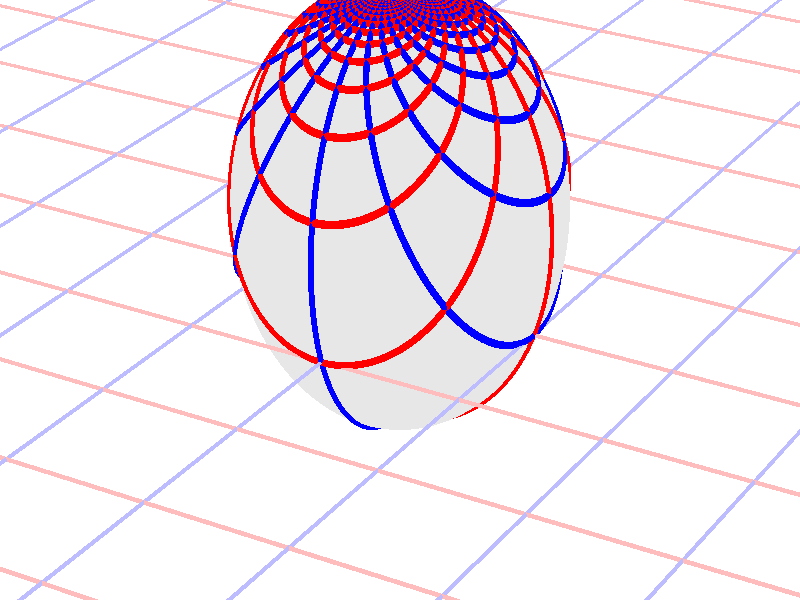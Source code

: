 #version 3.7;
global_settings{assumed_gamma 1.0}
camera{perspective location <16.275953626987476496879026, 9.396926207859083390872001, 6.840402866513374036117057> right <0.133333333333333331482962, -0.230940107675850353485814, -0.000000000000000000000000> up <-0.044429719908903583802662, -0.025651510749425152774217, 0.140953893117886280839102> direction <0.813797681349373802639491, 0.469846310392954158441370, 0.342020143325668712908083> sky <-0.296198132726023855010311, -0.171010071662834328698466, 0.939692620785908427905042> look_at <15.462155945638102139128023, 8.927079897466128954874875, 6.498382723187705600764730>}
light_source{<16.275953626987476496879026, 9.396926207859083390872001, 6.840402866513374036117057> rgb<1.0,1.0,1.0>}
background{rgb<1,1,1>}
union{object{sphere{<0.000000000000000000000000, 0.000000000000000000000000, 0.509538045720447030362266>,1.122331956257422103107046} pigment{rgbft<0.8,0.8,0.8,0.2,0.2>}}object{union{cylinder{<-50.000000000000000000000000, 50.000000000000000000000000, 0.000000000000000000000000>,<-50.000000000000000000000000, -50.000000000000000000000000, 0.000000000000000000000000>,0.010000000000000000208167}cylinder{<-49.000000000000000000000000, 50.000000000000000000000000, 0.000000000000000000000000>,<-49.000000000000000000000000, -50.000000000000000000000000, 0.000000000000000000000000>,0.010000000000000000208167}cylinder{<-48.000000000000000000000000, 50.000000000000000000000000, 0.000000000000000000000000>,<-48.000000000000000000000000, -50.000000000000000000000000, 0.000000000000000000000000>,0.010000000000000000208167}cylinder{<-47.000000000000000000000000, 50.000000000000000000000000, 0.000000000000000000000000>,<-47.000000000000000000000000, -50.000000000000000000000000, 0.000000000000000000000000>,0.010000000000000000208167}cylinder{<-46.000000000000000000000000, 50.000000000000000000000000, 0.000000000000000000000000>,<-46.000000000000000000000000, -50.000000000000000000000000, 0.000000000000000000000000>,0.010000000000000000208167}cylinder{<-45.000000000000000000000000, 50.000000000000000000000000, 0.000000000000000000000000>,<-45.000000000000000000000000, -50.000000000000000000000000, 0.000000000000000000000000>,0.010000000000000000208167}cylinder{<-44.000000000000000000000000, 50.000000000000000000000000, 0.000000000000000000000000>,<-44.000000000000000000000000, -50.000000000000000000000000, 0.000000000000000000000000>,0.010000000000000000208167}cylinder{<-43.000000000000000000000000, 50.000000000000000000000000, 0.000000000000000000000000>,<-43.000000000000000000000000, -50.000000000000000000000000, 0.000000000000000000000000>,0.010000000000000000208167}cylinder{<-42.000000000000000000000000, 50.000000000000000000000000, 0.000000000000000000000000>,<-42.000000000000000000000000, -50.000000000000000000000000, 0.000000000000000000000000>,0.010000000000000000208167}cylinder{<-41.000000000000000000000000, 50.000000000000000000000000, 0.000000000000000000000000>,<-41.000000000000000000000000, -50.000000000000000000000000, 0.000000000000000000000000>,0.010000000000000000208167}cylinder{<-40.000000000000000000000000, 50.000000000000000000000000, 0.000000000000000000000000>,<-40.000000000000000000000000, -50.000000000000000000000000, 0.000000000000000000000000>,0.010000000000000000208167}cylinder{<-39.000000000000000000000000, 50.000000000000000000000000, 0.000000000000000000000000>,<-39.000000000000000000000000, -50.000000000000000000000000, 0.000000000000000000000000>,0.010000000000000000208167}cylinder{<-38.000000000000000000000000, 50.000000000000000000000000, 0.000000000000000000000000>,<-38.000000000000000000000000, -50.000000000000000000000000, 0.000000000000000000000000>,0.010000000000000000208167}cylinder{<-37.000000000000000000000000, 50.000000000000000000000000, 0.000000000000000000000000>,<-37.000000000000000000000000, -50.000000000000000000000000, 0.000000000000000000000000>,0.010000000000000000208167}cylinder{<-36.000000000000000000000000, 50.000000000000000000000000, 0.000000000000000000000000>,<-36.000000000000000000000000, -50.000000000000000000000000, 0.000000000000000000000000>,0.010000000000000000208167}cylinder{<-35.000000000000000000000000, 50.000000000000000000000000, 0.000000000000000000000000>,<-35.000000000000000000000000, -50.000000000000000000000000, 0.000000000000000000000000>,0.010000000000000000208167}cylinder{<-34.000000000000000000000000, 50.000000000000000000000000, 0.000000000000000000000000>,<-34.000000000000000000000000, -50.000000000000000000000000, 0.000000000000000000000000>,0.010000000000000000208167}cylinder{<-33.000000000000000000000000, 50.000000000000000000000000, 0.000000000000000000000000>,<-33.000000000000000000000000, -50.000000000000000000000000, 0.000000000000000000000000>,0.010000000000000000208167}cylinder{<-32.000000000000000000000000, 50.000000000000000000000000, 0.000000000000000000000000>,<-32.000000000000000000000000, -50.000000000000000000000000, 0.000000000000000000000000>,0.010000000000000000208167}cylinder{<-31.000000000000000000000000, 50.000000000000000000000000, 0.000000000000000000000000>,<-31.000000000000000000000000, -50.000000000000000000000000, 0.000000000000000000000000>,0.010000000000000000208167}cylinder{<-30.000000000000000000000000, 50.000000000000000000000000, 0.000000000000000000000000>,<-30.000000000000000000000000, -50.000000000000000000000000, 0.000000000000000000000000>,0.010000000000000000208167}cylinder{<-29.000000000000000000000000, 50.000000000000000000000000, 0.000000000000000000000000>,<-29.000000000000000000000000, -50.000000000000000000000000, 0.000000000000000000000000>,0.010000000000000000208167}cylinder{<-28.000000000000000000000000, 50.000000000000000000000000, 0.000000000000000000000000>,<-28.000000000000000000000000, -50.000000000000000000000000, 0.000000000000000000000000>,0.010000000000000000208167}cylinder{<-27.000000000000000000000000, 50.000000000000000000000000, 0.000000000000000000000000>,<-27.000000000000000000000000, -50.000000000000000000000000, 0.000000000000000000000000>,0.010000000000000000208167}cylinder{<-26.000000000000000000000000, 50.000000000000000000000000, 0.000000000000000000000000>,<-26.000000000000000000000000, -50.000000000000000000000000, 0.000000000000000000000000>,0.010000000000000000208167}cylinder{<-25.000000000000000000000000, 50.000000000000000000000000, 0.000000000000000000000000>,<-25.000000000000000000000000, -50.000000000000000000000000, 0.000000000000000000000000>,0.010000000000000000208167}cylinder{<-24.000000000000000000000000, 50.000000000000000000000000, 0.000000000000000000000000>,<-24.000000000000000000000000, -50.000000000000000000000000, 0.000000000000000000000000>,0.010000000000000000208167}cylinder{<-23.000000000000000000000000, 50.000000000000000000000000, 0.000000000000000000000000>,<-23.000000000000000000000000, -50.000000000000000000000000, 0.000000000000000000000000>,0.010000000000000000208167}cylinder{<-22.000000000000000000000000, 50.000000000000000000000000, 0.000000000000000000000000>,<-22.000000000000000000000000, -50.000000000000000000000000, 0.000000000000000000000000>,0.010000000000000000208167}cylinder{<-21.000000000000000000000000, 50.000000000000000000000000, 0.000000000000000000000000>,<-21.000000000000000000000000, -50.000000000000000000000000, 0.000000000000000000000000>,0.010000000000000000208167}cylinder{<-20.000000000000000000000000, 50.000000000000000000000000, 0.000000000000000000000000>,<-20.000000000000000000000000, -50.000000000000000000000000, 0.000000000000000000000000>,0.010000000000000000208167}cylinder{<-19.000000000000000000000000, 50.000000000000000000000000, 0.000000000000000000000000>,<-19.000000000000000000000000, -50.000000000000000000000000, 0.000000000000000000000000>,0.010000000000000000208167}cylinder{<-18.000000000000000000000000, 50.000000000000000000000000, 0.000000000000000000000000>,<-18.000000000000000000000000, -50.000000000000000000000000, 0.000000000000000000000000>,0.010000000000000000208167}cylinder{<-17.000000000000000000000000, 50.000000000000000000000000, 0.000000000000000000000000>,<-17.000000000000000000000000, -50.000000000000000000000000, 0.000000000000000000000000>,0.010000000000000000208167}cylinder{<-16.000000000000000000000000, 50.000000000000000000000000, 0.000000000000000000000000>,<-16.000000000000000000000000, -50.000000000000000000000000, 0.000000000000000000000000>,0.010000000000000000208167}cylinder{<-15.000000000000000000000000, 50.000000000000000000000000, 0.000000000000000000000000>,<-15.000000000000000000000000, -50.000000000000000000000000, 0.000000000000000000000000>,0.010000000000000000208167}cylinder{<-14.000000000000000000000000, 50.000000000000000000000000, 0.000000000000000000000000>,<-14.000000000000000000000000, -50.000000000000000000000000, 0.000000000000000000000000>,0.010000000000000000208167}cylinder{<-13.000000000000000000000000, 50.000000000000000000000000, 0.000000000000000000000000>,<-13.000000000000000000000000, -50.000000000000000000000000, 0.000000000000000000000000>,0.010000000000000000208167}cylinder{<-12.000000000000000000000000, 50.000000000000000000000000, 0.000000000000000000000000>,<-12.000000000000000000000000, -50.000000000000000000000000, 0.000000000000000000000000>,0.010000000000000000208167}cylinder{<-11.000000000000000000000000, 50.000000000000000000000000, 0.000000000000000000000000>,<-11.000000000000000000000000, -50.000000000000000000000000, 0.000000000000000000000000>,0.010000000000000000208167}cylinder{<-10.000000000000000000000000, 50.000000000000000000000000, 0.000000000000000000000000>,<-10.000000000000000000000000, -50.000000000000000000000000, 0.000000000000000000000000>,0.010000000000000000208167}cylinder{<-9.000000000000000000000000, 50.000000000000000000000000, 0.000000000000000000000000>,<-9.000000000000000000000000, -50.000000000000000000000000, 0.000000000000000000000000>,0.010000000000000000208167}cylinder{<-8.000000000000000000000000, 50.000000000000000000000000, 0.000000000000000000000000>,<-8.000000000000000000000000, -50.000000000000000000000000, 0.000000000000000000000000>,0.010000000000000000208167}cylinder{<-7.000000000000000000000000, 50.000000000000000000000000, 0.000000000000000000000000>,<-7.000000000000000000000000, -50.000000000000000000000000, 0.000000000000000000000000>,0.010000000000000000208167}cylinder{<-6.000000000000000000000000, 50.000000000000000000000000, 0.000000000000000000000000>,<-6.000000000000000000000000, -50.000000000000000000000000, 0.000000000000000000000000>,0.010000000000000000208167}cylinder{<-5.000000000000000000000000, 50.000000000000000000000000, 0.000000000000000000000000>,<-5.000000000000000000000000, -50.000000000000000000000000, 0.000000000000000000000000>,0.010000000000000000208167}cylinder{<-4.000000000000000000000000, 50.000000000000000000000000, 0.000000000000000000000000>,<-4.000000000000000000000000, -50.000000000000000000000000, 0.000000000000000000000000>,0.010000000000000000208167}cylinder{<-3.000000000000000000000000, 50.000000000000000000000000, 0.000000000000000000000000>,<-3.000000000000000000000000, -50.000000000000000000000000, 0.000000000000000000000000>,0.010000000000000000208167}cylinder{<-2.000000000000000000000000, 50.000000000000000000000000, 0.000000000000000000000000>,<-2.000000000000000000000000, -50.000000000000000000000000, 0.000000000000000000000000>,0.010000000000000000208167}cylinder{<-1.000000000000000000000000, 50.000000000000000000000000, 0.000000000000000000000000>,<-1.000000000000000000000000, -50.000000000000000000000000, 0.000000000000000000000000>,0.010000000000000000208167}cylinder{<0.000000000000000000000000, 50.000000000000000000000000, 0.000000000000000000000000>,<0.000000000000000000000000, -50.000000000000000000000000, 0.000000000000000000000000>,0.010000000000000000208167}cylinder{<1.000000000000000000000000, 50.000000000000000000000000, 0.000000000000000000000000>,<1.000000000000000000000000, -50.000000000000000000000000, 0.000000000000000000000000>,0.010000000000000000208167}cylinder{<2.000000000000000000000000, 50.000000000000000000000000, 0.000000000000000000000000>,<2.000000000000000000000000, -50.000000000000000000000000, 0.000000000000000000000000>,0.010000000000000000208167}cylinder{<3.000000000000000000000000, 50.000000000000000000000000, 0.000000000000000000000000>,<3.000000000000000000000000, -50.000000000000000000000000, 0.000000000000000000000000>,0.010000000000000000208167}cylinder{<4.000000000000000000000000, 50.000000000000000000000000, 0.000000000000000000000000>,<4.000000000000000000000000, -50.000000000000000000000000, 0.000000000000000000000000>,0.010000000000000000208167}cylinder{<5.000000000000000000000000, 50.000000000000000000000000, 0.000000000000000000000000>,<5.000000000000000000000000, -50.000000000000000000000000, 0.000000000000000000000000>,0.010000000000000000208167}cylinder{<6.000000000000000000000000, 50.000000000000000000000000, 0.000000000000000000000000>,<6.000000000000000000000000, -50.000000000000000000000000, 0.000000000000000000000000>,0.010000000000000000208167}cylinder{<7.000000000000000000000000, 50.000000000000000000000000, 0.000000000000000000000000>,<7.000000000000000000000000, -50.000000000000000000000000, 0.000000000000000000000000>,0.010000000000000000208167}cylinder{<8.000000000000000000000000, 50.000000000000000000000000, 0.000000000000000000000000>,<8.000000000000000000000000, -50.000000000000000000000000, 0.000000000000000000000000>,0.010000000000000000208167}cylinder{<9.000000000000000000000000, 50.000000000000000000000000, 0.000000000000000000000000>,<9.000000000000000000000000, -50.000000000000000000000000, 0.000000000000000000000000>,0.010000000000000000208167}cylinder{<10.000000000000000000000000, 50.000000000000000000000000, 0.000000000000000000000000>,<10.000000000000000000000000, -50.000000000000000000000000, 0.000000000000000000000000>,0.010000000000000000208167}cylinder{<11.000000000000000000000000, 50.000000000000000000000000, 0.000000000000000000000000>,<11.000000000000000000000000, -50.000000000000000000000000, 0.000000000000000000000000>,0.010000000000000000208167}cylinder{<12.000000000000000000000000, 50.000000000000000000000000, 0.000000000000000000000000>,<12.000000000000000000000000, -50.000000000000000000000000, 0.000000000000000000000000>,0.010000000000000000208167}cylinder{<13.000000000000000000000000, 50.000000000000000000000000, 0.000000000000000000000000>,<13.000000000000000000000000, -50.000000000000000000000000, 0.000000000000000000000000>,0.010000000000000000208167}cylinder{<14.000000000000000000000000, 50.000000000000000000000000, 0.000000000000000000000000>,<14.000000000000000000000000, -50.000000000000000000000000, 0.000000000000000000000000>,0.010000000000000000208167}cylinder{<15.000000000000000000000000, 50.000000000000000000000000, 0.000000000000000000000000>,<15.000000000000000000000000, -50.000000000000000000000000, 0.000000000000000000000000>,0.010000000000000000208167}cylinder{<16.000000000000000000000000, 50.000000000000000000000000, 0.000000000000000000000000>,<16.000000000000000000000000, -50.000000000000000000000000, 0.000000000000000000000000>,0.010000000000000000208167}cylinder{<17.000000000000000000000000, 50.000000000000000000000000, 0.000000000000000000000000>,<17.000000000000000000000000, -50.000000000000000000000000, 0.000000000000000000000000>,0.010000000000000000208167}cylinder{<18.000000000000000000000000, 50.000000000000000000000000, 0.000000000000000000000000>,<18.000000000000000000000000, -50.000000000000000000000000, 0.000000000000000000000000>,0.010000000000000000208167}cylinder{<19.000000000000000000000000, 50.000000000000000000000000, 0.000000000000000000000000>,<19.000000000000000000000000, -50.000000000000000000000000, 0.000000000000000000000000>,0.010000000000000000208167}cylinder{<20.000000000000000000000000, 50.000000000000000000000000, 0.000000000000000000000000>,<20.000000000000000000000000, -50.000000000000000000000000, 0.000000000000000000000000>,0.010000000000000000208167}cylinder{<21.000000000000000000000000, 50.000000000000000000000000, 0.000000000000000000000000>,<21.000000000000000000000000, -50.000000000000000000000000, 0.000000000000000000000000>,0.010000000000000000208167}cylinder{<22.000000000000000000000000, 50.000000000000000000000000, 0.000000000000000000000000>,<22.000000000000000000000000, -50.000000000000000000000000, 0.000000000000000000000000>,0.010000000000000000208167}cylinder{<23.000000000000000000000000, 50.000000000000000000000000, 0.000000000000000000000000>,<23.000000000000000000000000, -50.000000000000000000000000, 0.000000000000000000000000>,0.010000000000000000208167}cylinder{<24.000000000000000000000000, 50.000000000000000000000000, 0.000000000000000000000000>,<24.000000000000000000000000, -50.000000000000000000000000, 0.000000000000000000000000>,0.010000000000000000208167}cylinder{<25.000000000000000000000000, 50.000000000000000000000000, 0.000000000000000000000000>,<25.000000000000000000000000, -50.000000000000000000000000, 0.000000000000000000000000>,0.010000000000000000208167}cylinder{<26.000000000000000000000000, 50.000000000000000000000000, 0.000000000000000000000000>,<26.000000000000000000000000, -50.000000000000000000000000, 0.000000000000000000000000>,0.010000000000000000208167}cylinder{<27.000000000000000000000000, 50.000000000000000000000000, 0.000000000000000000000000>,<27.000000000000000000000000, -50.000000000000000000000000, 0.000000000000000000000000>,0.010000000000000000208167}cylinder{<28.000000000000000000000000, 50.000000000000000000000000, 0.000000000000000000000000>,<28.000000000000000000000000, -50.000000000000000000000000, 0.000000000000000000000000>,0.010000000000000000208167}cylinder{<29.000000000000000000000000, 50.000000000000000000000000, 0.000000000000000000000000>,<29.000000000000000000000000, -50.000000000000000000000000, 0.000000000000000000000000>,0.010000000000000000208167}cylinder{<30.000000000000000000000000, 50.000000000000000000000000, 0.000000000000000000000000>,<30.000000000000000000000000, -50.000000000000000000000000, 0.000000000000000000000000>,0.010000000000000000208167}cylinder{<31.000000000000000000000000, 50.000000000000000000000000, 0.000000000000000000000000>,<31.000000000000000000000000, -50.000000000000000000000000, 0.000000000000000000000000>,0.010000000000000000208167}cylinder{<32.000000000000000000000000, 50.000000000000000000000000, 0.000000000000000000000000>,<32.000000000000000000000000, -50.000000000000000000000000, 0.000000000000000000000000>,0.010000000000000000208167}cylinder{<33.000000000000000000000000, 50.000000000000000000000000, 0.000000000000000000000000>,<33.000000000000000000000000, -50.000000000000000000000000, 0.000000000000000000000000>,0.010000000000000000208167}cylinder{<34.000000000000000000000000, 50.000000000000000000000000, 0.000000000000000000000000>,<34.000000000000000000000000, -50.000000000000000000000000, 0.000000000000000000000000>,0.010000000000000000208167}cylinder{<35.000000000000000000000000, 50.000000000000000000000000, 0.000000000000000000000000>,<35.000000000000000000000000, -50.000000000000000000000000, 0.000000000000000000000000>,0.010000000000000000208167}cylinder{<36.000000000000000000000000, 50.000000000000000000000000, 0.000000000000000000000000>,<36.000000000000000000000000, -50.000000000000000000000000, 0.000000000000000000000000>,0.010000000000000000208167}cylinder{<37.000000000000000000000000, 50.000000000000000000000000, 0.000000000000000000000000>,<37.000000000000000000000000, -50.000000000000000000000000, 0.000000000000000000000000>,0.010000000000000000208167}cylinder{<38.000000000000000000000000, 50.000000000000000000000000, 0.000000000000000000000000>,<38.000000000000000000000000, -50.000000000000000000000000, 0.000000000000000000000000>,0.010000000000000000208167}cylinder{<39.000000000000000000000000, 50.000000000000000000000000, 0.000000000000000000000000>,<39.000000000000000000000000, -50.000000000000000000000000, 0.000000000000000000000000>,0.010000000000000000208167}cylinder{<40.000000000000000000000000, 50.000000000000000000000000, 0.000000000000000000000000>,<40.000000000000000000000000, -50.000000000000000000000000, 0.000000000000000000000000>,0.010000000000000000208167}cylinder{<41.000000000000000000000000, 50.000000000000000000000000, 0.000000000000000000000000>,<41.000000000000000000000000, -50.000000000000000000000000, 0.000000000000000000000000>,0.010000000000000000208167}cylinder{<42.000000000000000000000000, 50.000000000000000000000000, 0.000000000000000000000000>,<42.000000000000000000000000, -50.000000000000000000000000, 0.000000000000000000000000>,0.010000000000000000208167}cylinder{<43.000000000000000000000000, 50.000000000000000000000000, 0.000000000000000000000000>,<43.000000000000000000000000, -50.000000000000000000000000, 0.000000000000000000000000>,0.010000000000000000208167}cylinder{<44.000000000000000000000000, 50.000000000000000000000000, 0.000000000000000000000000>,<44.000000000000000000000000, -50.000000000000000000000000, 0.000000000000000000000000>,0.010000000000000000208167}cylinder{<45.000000000000000000000000, 50.000000000000000000000000, 0.000000000000000000000000>,<45.000000000000000000000000, -50.000000000000000000000000, 0.000000000000000000000000>,0.010000000000000000208167}cylinder{<46.000000000000000000000000, 50.000000000000000000000000, 0.000000000000000000000000>,<46.000000000000000000000000, -50.000000000000000000000000, 0.000000000000000000000000>,0.010000000000000000208167}cylinder{<47.000000000000000000000000, 50.000000000000000000000000, 0.000000000000000000000000>,<47.000000000000000000000000, -50.000000000000000000000000, 0.000000000000000000000000>,0.010000000000000000208167}cylinder{<48.000000000000000000000000, 50.000000000000000000000000, 0.000000000000000000000000>,<48.000000000000000000000000, -50.000000000000000000000000, 0.000000000000000000000000>,0.010000000000000000208167}cylinder{<49.000000000000000000000000, 50.000000000000000000000000, 0.000000000000000000000000>,<49.000000000000000000000000, -50.000000000000000000000000, 0.000000000000000000000000>,0.010000000000000000208167}cylinder{<50.000000000000000000000000, 50.000000000000000000000000, 0.000000000000000000000000>,<50.000000000000000000000000, -50.000000000000000000000000, 0.000000000000000000000000>,0.010000000000000000208167}} pigment{rgb<1.0,0.5,0.5>}}object{union{cylinder{<50.000000000000000000000000, -50.000000000000000000000000, 0.000000000000000000000000>,<-50.000000000000000000000000, -50.000000000000000000000000, 0.000000000000000000000000>,0.010000000000000000208167}cylinder{<50.000000000000000000000000, -49.000000000000000000000000, 0.000000000000000000000000>,<-50.000000000000000000000000, -49.000000000000000000000000, 0.000000000000000000000000>,0.010000000000000000208167}cylinder{<50.000000000000000000000000, -48.000000000000000000000000, 0.000000000000000000000000>,<-50.000000000000000000000000, -48.000000000000000000000000, 0.000000000000000000000000>,0.010000000000000000208167}cylinder{<50.000000000000000000000000, -47.000000000000000000000000, 0.000000000000000000000000>,<-50.000000000000000000000000, -47.000000000000000000000000, 0.000000000000000000000000>,0.010000000000000000208167}cylinder{<50.000000000000000000000000, -46.000000000000000000000000, 0.000000000000000000000000>,<-50.000000000000000000000000, -46.000000000000000000000000, 0.000000000000000000000000>,0.010000000000000000208167}cylinder{<50.000000000000000000000000, -45.000000000000000000000000, 0.000000000000000000000000>,<-50.000000000000000000000000, -45.000000000000000000000000, 0.000000000000000000000000>,0.010000000000000000208167}cylinder{<50.000000000000000000000000, -44.000000000000000000000000, 0.000000000000000000000000>,<-50.000000000000000000000000, -44.000000000000000000000000, 0.000000000000000000000000>,0.010000000000000000208167}cylinder{<50.000000000000000000000000, -43.000000000000000000000000, 0.000000000000000000000000>,<-50.000000000000000000000000, -43.000000000000000000000000, 0.000000000000000000000000>,0.010000000000000000208167}cylinder{<50.000000000000000000000000, -42.000000000000000000000000, 0.000000000000000000000000>,<-50.000000000000000000000000, -42.000000000000000000000000, 0.000000000000000000000000>,0.010000000000000000208167}cylinder{<50.000000000000000000000000, -41.000000000000000000000000, 0.000000000000000000000000>,<-50.000000000000000000000000, -41.000000000000000000000000, 0.000000000000000000000000>,0.010000000000000000208167}cylinder{<50.000000000000000000000000, -40.000000000000000000000000, 0.000000000000000000000000>,<-50.000000000000000000000000, -40.000000000000000000000000, 0.000000000000000000000000>,0.010000000000000000208167}cylinder{<50.000000000000000000000000, -39.000000000000000000000000, 0.000000000000000000000000>,<-50.000000000000000000000000, -39.000000000000000000000000, 0.000000000000000000000000>,0.010000000000000000208167}cylinder{<50.000000000000000000000000, -38.000000000000000000000000, 0.000000000000000000000000>,<-50.000000000000000000000000, -38.000000000000000000000000, 0.000000000000000000000000>,0.010000000000000000208167}cylinder{<50.000000000000000000000000, -37.000000000000000000000000, 0.000000000000000000000000>,<-50.000000000000000000000000, -37.000000000000000000000000, 0.000000000000000000000000>,0.010000000000000000208167}cylinder{<50.000000000000000000000000, -36.000000000000000000000000, 0.000000000000000000000000>,<-50.000000000000000000000000, -36.000000000000000000000000, 0.000000000000000000000000>,0.010000000000000000208167}cylinder{<50.000000000000000000000000, -35.000000000000000000000000, 0.000000000000000000000000>,<-50.000000000000000000000000, -35.000000000000000000000000, 0.000000000000000000000000>,0.010000000000000000208167}cylinder{<50.000000000000000000000000, -34.000000000000000000000000, 0.000000000000000000000000>,<-50.000000000000000000000000, -34.000000000000000000000000, 0.000000000000000000000000>,0.010000000000000000208167}cylinder{<50.000000000000000000000000, -33.000000000000000000000000, 0.000000000000000000000000>,<-50.000000000000000000000000, -33.000000000000000000000000, 0.000000000000000000000000>,0.010000000000000000208167}cylinder{<50.000000000000000000000000, -32.000000000000000000000000, 0.000000000000000000000000>,<-50.000000000000000000000000, -32.000000000000000000000000, 0.000000000000000000000000>,0.010000000000000000208167}cylinder{<50.000000000000000000000000, -31.000000000000000000000000, 0.000000000000000000000000>,<-50.000000000000000000000000, -31.000000000000000000000000, 0.000000000000000000000000>,0.010000000000000000208167}cylinder{<50.000000000000000000000000, -30.000000000000000000000000, 0.000000000000000000000000>,<-50.000000000000000000000000, -30.000000000000000000000000, 0.000000000000000000000000>,0.010000000000000000208167}cylinder{<50.000000000000000000000000, -29.000000000000000000000000, 0.000000000000000000000000>,<-50.000000000000000000000000, -29.000000000000000000000000, 0.000000000000000000000000>,0.010000000000000000208167}cylinder{<50.000000000000000000000000, -28.000000000000000000000000, 0.000000000000000000000000>,<-50.000000000000000000000000, -28.000000000000000000000000, 0.000000000000000000000000>,0.010000000000000000208167}cylinder{<50.000000000000000000000000, -27.000000000000000000000000, 0.000000000000000000000000>,<-50.000000000000000000000000, -27.000000000000000000000000, 0.000000000000000000000000>,0.010000000000000000208167}cylinder{<50.000000000000000000000000, -26.000000000000000000000000, 0.000000000000000000000000>,<-50.000000000000000000000000, -26.000000000000000000000000, 0.000000000000000000000000>,0.010000000000000000208167}cylinder{<50.000000000000000000000000, -25.000000000000000000000000, 0.000000000000000000000000>,<-50.000000000000000000000000, -25.000000000000000000000000, 0.000000000000000000000000>,0.010000000000000000208167}cylinder{<50.000000000000000000000000, -24.000000000000000000000000, 0.000000000000000000000000>,<-50.000000000000000000000000, -24.000000000000000000000000, 0.000000000000000000000000>,0.010000000000000000208167}cylinder{<50.000000000000000000000000, -23.000000000000000000000000, 0.000000000000000000000000>,<-50.000000000000000000000000, -23.000000000000000000000000, 0.000000000000000000000000>,0.010000000000000000208167}cylinder{<50.000000000000000000000000, -22.000000000000000000000000, 0.000000000000000000000000>,<-50.000000000000000000000000, -22.000000000000000000000000, 0.000000000000000000000000>,0.010000000000000000208167}cylinder{<50.000000000000000000000000, -21.000000000000000000000000, 0.000000000000000000000000>,<-50.000000000000000000000000, -21.000000000000000000000000, 0.000000000000000000000000>,0.010000000000000000208167}cylinder{<50.000000000000000000000000, -20.000000000000000000000000, 0.000000000000000000000000>,<-50.000000000000000000000000, -20.000000000000000000000000, 0.000000000000000000000000>,0.010000000000000000208167}cylinder{<50.000000000000000000000000, -19.000000000000000000000000, 0.000000000000000000000000>,<-50.000000000000000000000000, -19.000000000000000000000000, 0.000000000000000000000000>,0.010000000000000000208167}cylinder{<50.000000000000000000000000, -18.000000000000000000000000, 0.000000000000000000000000>,<-50.000000000000000000000000, -18.000000000000000000000000, 0.000000000000000000000000>,0.010000000000000000208167}cylinder{<50.000000000000000000000000, -17.000000000000000000000000, 0.000000000000000000000000>,<-50.000000000000000000000000, -17.000000000000000000000000, 0.000000000000000000000000>,0.010000000000000000208167}cylinder{<50.000000000000000000000000, -16.000000000000000000000000, 0.000000000000000000000000>,<-50.000000000000000000000000, -16.000000000000000000000000, 0.000000000000000000000000>,0.010000000000000000208167}cylinder{<50.000000000000000000000000, -15.000000000000000000000000, 0.000000000000000000000000>,<-50.000000000000000000000000, -15.000000000000000000000000, 0.000000000000000000000000>,0.010000000000000000208167}cylinder{<50.000000000000000000000000, -14.000000000000000000000000, 0.000000000000000000000000>,<-50.000000000000000000000000, -14.000000000000000000000000, 0.000000000000000000000000>,0.010000000000000000208167}cylinder{<50.000000000000000000000000, -13.000000000000000000000000, 0.000000000000000000000000>,<-50.000000000000000000000000, -13.000000000000000000000000, 0.000000000000000000000000>,0.010000000000000000208167}cylinder{<50.000000000000000000000000, -12.000000000000000000000000, 0.000000000000000000000000>,<-50.000000000000000000000000, -12.000000000000000000000000, 0.000000000000000000000000>,0.010000000000000000208167}cylinder{<50.000000000000000000000000, -11.000000000000000000000000, 0.000000000000000000000000>,<-50.000000000000000000000000, -11.000000000000000000000000, 0.000000000000000000000000>,0.010000000000000000208167}cylinder{<50.000000000000000000000000, -10.000000000000000000000000, 0.000000000000000000000000>,<-50.000000000000000000000000, -10.000000000000000000000000, 0.000000000000000000000000>,0.010000000000000000208167}cylinder{<50.000000000000000000000000, -9.000000000000000000000000, 0.000000000000000000000000>,<-50.000000000000000000000000, -9.000000000000000000000000, 0.000000000000000000000000>,0.010000000000000000208167}cylinder{<50.000000000000000000000000, -8.000000000000000000000000, 0.000000000000000000000000>,<-50.000000000000000000000000, -8.000000000000000000000000, 0.000000000000000000000000>,0.010000000000000000208167}cylinder{<50.000000000000000000000000, -7.000000000000000000000000, 0.000000000000000000000000>,<-50.000000000000000000000000, -7.000000000000000000000000, 0.000000000000000000000000>,0.010000000000000000208167}cylinder{<50.000000000000000000000000, -6.000000000000000000000000, 0.000000000000000000000000>,<-50.000000000000000000000000, -6.000000000000000000000000, 0.000000000000000000000000>,0.010000000000000000208167}cylinder{<50.000000000000000000000000, -5.000000000000000000000000, 0.000000000000000000000000>,<-50.000000000000000000000000, -5.000000000000000000000000, 0.000000000000000000000000>,0.010000000000000000208167}cylinder{<50.000000000000000000000000, -4.000000000000000000000000, 0.000000000000000000000000>,<-50.000000000000000000000000, -4.000000000000000000000000, 0.000000000000000000000000>,0.010000000000000000208167}cylinder{<50.000000000000000000000000, -3.000000000000000000000000, 0.000000000000000000000000>,<-50.000000000000000000000000, -3.000000000000000000000000, 0.000000000000000000000000>,0.010000000000000000208167}cylinder{<50.000000000000000000000000, -2.000000000000000000000000, 0.000000000000000000000000>,<-50.000000000000000000000000, -2.000000000000000000000000, 0.000000000000000000000000>,0.010000000000000000208167}cylinder{<50.000000000000000000000000, -1.000000000000000000000000, 0.000000000000000000000000>,<-50.000000000000000000000000, -1.000000000000000000000000, 0.000000000000000000000000>,0.010000000000000000208167}cylinder{<50.000000000000000000000000, 0.000000000000000000000000, 0.000000000000000000000000>,<-50.000000000000000000000000, 0.000000000000000000000000, 0.000000000000000000000000>,0.010000000000000000208167}cylinder{<50.000000000000000000000000, 1.000000000000000000000000, 0.000000000000000000000000>,<-50.000000000000000000000000, 1.000000000000000000000000, 0.000000000000000000000000>,0.010000000000000000208167}cylinder{<50.000000000000000000000000, 2.000000000000000000000000, 0.000000000000000000000000>,<-50.000000000000000000000000, 2.000000000000000000000000, 0.000000000000000000000000>,0.010000000000000000208167}cylinder{<50.000000000000000000000000, 3.000000000000000000000000, 0.000000000000000000000000>,<-50.000000000000000000000000, 3.000000000000000000000000, 0.000000000000000000000000>,0.010000000000000000208167}cylinder{<50.000000000000000000000000, 4.000000000000000000000000, 0.000000000000000000000000>,<-50.000000000000000000000000, 4.000000000000000000000000, 0.000000000000000000000000>,0.010000000000000000208167}cylinder{<50.000000000000000000000000, 5.000000000000000000000000, 0.000000000000000000000000>,<-50.000000000000000000000000, 5.000000000000000000000000, 0.000000000000000000000000>,0.010000000000000000208167}cylinder{<50.000000000000000000000000, 6.000000000000000000000000, 0.000000000000000000000000>,<-50.000000000000000000000000, 6.000000000000000000000000, 0.000000000000000000000000>,0.010000000000000000208167}cylinder{<50.000000000000000000000000, 7.000000000000000000000000, 0.000000000000000000000000>,<-50.000000000000000000000000, 7.000000000000000000000000, 0.000000000000000000000000>,0.010000000000000000208167}cylinder{<50.000000000000000000000000, 8.000000000000000000000000, 0.000000000000000000000000>,<-50.000000000000000000000000, 8.000000000000000000000000, 0.000000000000000000000000>,0.010000000000000000208167}cylinder{<50.000000000000000000000000, 9.000000000000000000000000, 0.000000000000000000000000>,<-50.000000000000000000000000, 9.000000000000000000000000, 0.000000000000000000000000>,0.010000000000000000208167}cylinder{<50.000000000000000000000000, 10.000000000000000000000000, 0.000000000000000000000000>,<-50.000000000000000000000000, 10.000000000000000000000000, 0.000000000000000000000000>,0.010000000000000000208167}cylinder{<50.000000000000000000000000, 11.000000000000000000000000, 0.000000000000000000000000>,<-50.000000000000000000000000, 11.000000000000000000000000, 0.000000000000000000000000>,0.010000000000000000208167}cylinder{<50.000000000000000000000000, 12.000000000000000000000000, 0.000000000000000000000000>,<-50.000000000000000000000000, 12.000000000000000000000000, 0.000000000000000000000000>,0.010000000000000000208167}cylinder{<50.000000000000000000000000, 13.000000000000000000000000, 0.000000000000000000000000>,<-50.000000000000000000000000, 13.000000000000000000000000, 0.000000000000000000000000>,0.010000000000000000208167}cylinder{<50.000000000000000000000000, 14.000000000000000000000000, 0.000000000000000000000000>,<-50.000000000000000000000000, 14.000000000000000000000000, 0.000000000000000000000000>,0.010000000000000000208167}cylinder{<50.000000000000000000000000, 15.000000000000000000000000, 0.000000000000000000000000>,<-50.000000000000000000000000, 15.000000000000000000000000, 0.000000000000000000000000>,0.010000000000000000208167}cylinder{<50.000000000000000000000000, 16.000000000000000000000000, 0.000000000000000000000000>,<-50.000000000000000000000000, 16.000000000000000000000000, 0.000000000000000000000000>,0.010000000000000000208167}cylinder{<50.000000000000000000000000, 17.000000000000000000000000, 0.000000000000000000000000>,<-50.000000000000000000000000, 17.000000000000000000000000, 0.000000000000000000000000>,0.010000000000000000208167}cylinder{<50.000000000000000000000000, 18.000000000000000000000000, 0.000000000000000000000000>,<-50.000000000000000000000000, 18.000000000000000000000000, 0.000000000000000000000000>,0.010000000000000000208167}cylinder{<50.000000000000000000000000, 19.000000000000000000000000, 0.000000000000000000000000>,<-50.000000000000000000000000, 19.000000000000000000000000, 0.000000000000000000000000>,0.010000000000000000208167}cylinder{<50.000000000000000000000000, 20.000000000000000000000000, 0.000000000000000000000000>,<-50.000000000000000000000000, 20.000000000000000000000000, 0.000000000000000000000000>,0.010000000000000000208167}cylinder{<50.000000000000000000000000, 21.000000000000000000000000, 0.000000000000000000000000>,<-50.000000000000000000000000, 21.000000000000000000000000, 0.000000000000000000000000>,0.010000000000000000208167}cylinder{<50.000000000000000000000000, 22.000000000000000000000000, 0.000000000000000000000000>,<-50.000000000000000000000000, 22.000000000000000000000000, 0.000000000000000000000000>,0.010000000000000000208167}cylinder{<50.000000000000000000000000, 23.000000000000000000000000, 0.000000000000000000000000>,<-50.000000000000000000000000, 23.000000000000000000000000, 0.000000000000000000000000>,0.010000000000000000208167}cylinder{<50.000000000000000000000000, 24.000000000000000000000000, 0.000000000000000000000000>,<-50.000000000000000000000000, 24.000000000000000000000000, 0.000000000000000000000000>,0.010000000000000000208167}cylinder{<50.000000000000000000000000, 25.000000000000000000000000, 0.000000000000000000000000>,<-50.000000000000000000000000, 25.000000000000000000000000, 0.000000000000000000000000>,0.010000000000000000208167}cylinder{<50.000000000000000000000000, 26.000000000000000000000000, 0.000000000000000000000000>,<-50.000000000000000000000000, 26.000000000000000000000000, 0.000000000000000000000000>,0.010000000000000000208167}cylinder{<50.000000000000000000000000, 27.000000000000000000000000, 0.000000000000000000000000>,<-50.000000000000000000000000, 27.000000000000000000000000, 0.000000000000000000000000>,0.010000000000000000208167}cylinder{<50.000000000000000000000000, 28.000000000000000000000000, 0.000000000000000000000000>,<-50.000000000000000000000000, 28.000000000000000000000000, 0.000000000000000000000000>,0.010000000000000000208167}cylinder{<50.000000000000000000000000, 29.000000000000000000000000, 0.000000000000000000000000>,<-50.000000000000000000000000, 29.000000000000000000000000, 0.000000000000000000000000>,0.010000000000000000208167}cylinder{<50.000000000000000000000000, 30.000000000000000000000000, 0.000000000000000000000000>,<-50.000000000000000000000000, 30.000000000000000000000000, 0.000000000000000000000000>,0.010000000000000000208167}cylinder{<50.000000000000000000000000, 31.000000000000000000000000, 0.000000000000000000000000>,<-50.000000000000000000000000, 31.000000000000000000000000, 0.000000000000000000000000>,0.010000000000000000208167}cylinder{<50.000000000000000000000000, 32.000000000000000000000000, 0.000000000000000000000000>,<-50.000000000000000000000000, 32.000000000000000000000000, 0.000000000000000000000000>,0.010000000000000000208167}cylinder{<50.000000000000000000000000, 33.000000000000000000000000, 0.000000000000000000000000>,<-50.000000000000000000000000, 33.000000000000000000000000, 0.000000000000000000000000>,0.010000000000000000208167}cylinder{<50.000000000000000000000000, 34.000000000000000000000000, 0.000000000000000000000000>,<-50.000000000000000000000000, 34.000000000000000000000000, 0.000000000000000000000000>,0.010000000000000000208167}cylinder{<50.000000000000000000000000, 35.000000000000000000000000, 0.000000000000000000000000>,<-50.000000000000000000000000, 35.000000000000000000000000, 0.000000000000000000000000>,0.010000000000000000208167}cylinder{<50.000000000000000000000000, 36.000000000000000000000000, 0.000000000000000000000000>,<-50.000000000000000000000000, 36.000000000000000000000000, 0.000000000000000000000000>,0.010000000000000000208167}cylinder{<50.000000000000000000000000, 37.000000000000000000000000, 0.000000000000000000000000>,<-50.000000000000000000000000, 37.000000000000000000000000, 0.000000000000000000000000>,0.010000000000000000208167}cylinder{<50.000000000000000000000000, 38.000000000000000000000000, 0.000000000000000000000000>,<-50.000000000000000000000000, 38.000000000000000000000000, 0.000000000000000000000000>,0.010000000000000000208167}cylinder{<50.000000000000000000000000, 39.000000000000000000000000, 0.000000000000000000000000>,<-50.000000000000000000000000, 39.000000000000000000000000, 0.000000000000000000000000>,0.010000000000000000208167}cylinder{<50.000000000000000000000000, 40.000000000000000000000000, 0.000000000000000000000000>,<-50.000000000000000000000000, 40.000000000000000000000000, 0.000000000000000000000000>,0.010000000000000000208167}cylinder{<50.000000000000000000000000, 41.000000000000000000000000, 0.000000000000000000000000>,<-50.000000000000000000000000, 41.000000000000000000000000, 0.000000000000000000000000>,0.010000000000000000208167}cylinder{<50.000000000000000000000000, 42.000000000000000000000000, 0.000000000000000000000000>,<-50.000000000000000000000000, 42.000000000000000000000000, 0.000000000000000000000000>,0.010000000000000000208167}cylinder{<50.000000000000000000000000, 43.000000000000000000000000, 0.000000000000000000000000>,<-50.000000000000000000000000, 43.000000000000000000000000, 0.000000000000000000000000>,0.010000000000000000208167}cylinder{<50.000000000000000000000000, 44.000000000000000000000000, 0.000000000000000000000000>,<-50.000000000000000000000000, 44.000000000000000000000000, 0.000000000000000000000000>,0.010000000000000000208167}cylinder{<50.000000000000000000000000, 45.000000000000000000000000, 0.000000000000000000000000>,<-50.000000000000000000000000, 45.000000000000000000000000, 0.000000000000000000000000>,0.010000000000000000208167}cylinder{<50.000000000000000000000000, 46.000000000000000000000000, 0.000000000000000000000000>,<-50.000000000000000000000000, 46.000000000000000000000000, 0.000000000000000000000000>,0.010000000000000000208167}cylinder{<50.000000000000000000000000, 47.000000000000000000000000, 0.000000000000000000000000>,<-50.000000000000000000000000, 47.000000000000000000000000, 0.000000000000000000000000>,0.010000000000000000208167}cylinder{<50.000000000000000000000000, 48.000000000000000000000000, 0.000000000000000000000000>,<-50.000000000000000000000000, 48.000000000000000000000000, 0.000000000000000000000000>,0.010000000000000000208167}cylinder{<50.000000000000000000000000, 49.000000000000000000000000, 0.000000000000000000000000>,<-50.000000000000000000000000, 49.000000000000000000000000, 0.000000000000000000000000>,0.010000000000000000208167}cylinder{<50.000000000000000000000000, 50.000000000000000000000000, 0.000000000000000000000000>,<-50.000000000000000000000000, 50.000000000000000000000000, 0.000000000000000000000000>,0.010000000000000000208167}} pigment{rgb<0.5,0.5,1.0>}}sphere{<0.000000000000000000000000, 0.000000000000000000000000, 1.631870001977869133469312>,0.050000000000000002775558}object{union{object{torus{0.036610503471298724842420,0.020000000000000000416334} matrix <0.999467825176003299425531, -0.000000000000000000000000, 0.032620031237728976114543, 0.032620031237728976114543, 0.000000000000000000000000, -0.999467825176003299425531, 0.000000000000000000000000, 1.000000000000000000000000, 0.000000000000000000000000, -0.036591020283122333012216, 0.000000000000000000000000, 1.630675766211129751326325>}object{torus{0.037356837106849678786791,0.020000000000000000416334} matrix <0.999445900342358140022725, -0.000000000000000000000000, 0.033285015980965254600576, 0.033285015980965254600576, 0.000000000000000000000000, -0.999445900342358140022725, 0.000000000000000000000000, 1.000000000000000000000000, 0.000000000000000000000000, -0.037336137696208242242601, 0.000000000000000000000000, 1.630626579057051772636555>}object{torus{0.038134215209195611306914,0.020000000000000000416334} matrix <0.999422592562727807319334, -0.000000000000000000000000, 0.033977661414461089728345, 0.033977661414461089728345, 0.000000000000000000000000, -0.999422592562727807319334, 0.000000000000000000000000, 1.000000000000000000000000, 0.000000000000000000000000, -0.038112196229731026830834, 0.000000000000000000000000, 1.630574290525229619319703>}object{torus{0.038944614711954331220944,0.020000000000000000416334} matrix <0.999397783071762746409661, -0.000000000000000000000000, 0.034699728979432492570467, 0.034699728979432492570467, 0.000000000000000000000000, -0.999397783071762746409661, 0.000000000000000000000000, 1.000000000000000000000000, 0.000000000000000000000000, -0.038921161605734146127222, 0.000000000000000000000000, 1.630518634401898481200988>}object{torus{0.039790183937528283975027,0.020000000000000000416334} matrix <0.999371340079187042704234, -0.000000000000000000000000, 0.035453132842247568612404, 0.035453132842247568612404, 0.000000000000000000000000, -0.999371340079187042704234, 0.000000000000000000000000, 1.000000000000000000000000, 0.000000000000000000000000, -0.039765169443636859403224, 0.000000000000000000000000, 1.630459315301121980823496>}object{torus{0.040673261568770394114303,0.020000000000000000416334} matrix <0.999343117019224513875031, -0.000000000000000000000000, 0.036239956764606867656298, 0.036239956764606867656298, 0.000000000000000000000000, -0.999343117019224513875031, 0.000000000000000000000000, 1.000000000000000000000000, 0.000000000000000000000000, -0.040646543995522574355128, 0.000000000000000000000000, 1.630396004737045156929298>}object{torus{0.041596398196627304422179,0.020000000000000000416334} matrix <0.999312950516966114200557, -0.000000000000000000000000, 0.037062473326474665302754, 0.037062473326474665302754, 0.000000000000000000000000, -0.999312950516966114200557, 0.000000000000000000000000, 1.000000000000000000000000, 0.000000000000000000000000, -0.041567819412714201998682, 0.000000000000000000000000, 1.630328336578886094798690>}object{torus{0.042562380859279311251520,0.020000000000000000416334} matrix <0.999280658021272083502140, -0.000000000000000000000000, 0.037923165803685598973516, 0.037923165803685598973516, 0.000000000000000000000000, -0.999280658021272083502140, 0.000000000000000000000000, 1.000000000000000000000000, 0.000000000000000000000000, -0.042531763952093445957381, 0.000000000000000000000000, 1.630255901751765712504039>}object{torus{0.043574261070706013510012,0.020000000000000000416334} matrix <0.999246035042604452414139, -0.000000000000000000000000, 0.038824753078856438781585, 0.038824753078856438781585, 0.000000000000000000000000, -0.999246035042604452414139, 0.000000000000000000000000, 1.000000000000000000000000, 0.000000000000000000000000, -0.043541407604850243528993, 0.000000000000000000000000, 1.630178242051451231731107>}object{torus{0.044635386928481679547076,0.020000000000000000416334} matrix <0.999208851909798911883342, -0.000000000000000000000000, 0.039770218318506495025488, 0.039770218318506495025488, 0.000000000000000000000000, -0.999208851909798911883342, 0.000000000000000000000000, 1.000000000000000000000000, 0.000000000000000000000000, -0.044600073727341087159726, 0.000000000000000000000000, 1.630094842894731721472112>}object{torus{0.045749440012444145264858,0.020000000000000000416334} matrix <0.999168849957852933663105, -0.000000000000000000000000, 0.040762841828088355877746, 0.040762841828088355877746, 0.000000000000000000000000, -0.999168849957852933663105, 0.000000000000000000000000, 1.000000000000000000000000, 0.000000000000000000000000, -0.045711415363483727525296, 0.000000000000000000000000, 1.630005124790671056089764>}object{torus{0.046920477927417082730788,0.020000000000000000416334} matrix <0.999125737025443383387824, -0.000000000000000000000000, 0.041806238928714205271842, 0.041806238928714205271842, 0.000000000000000000000000, -0.999125737025443383387824, 0.000000000000000000000000, 1.000000000000000000000000, 0.000000000000000000000000, -0.046879457090786030848406, 0.000000000000000000000000, 1.629908433266661571536815>}object{torus{0.048152983522401368587929,0.020000000000000000416334} matrix <0.999079182111534347399129, -0.000000000000000000000000, 0.042904403868925647391741, 0.042904403868925647391741, 0.000000000000000000000000, -0.999079182111534347399129, 0.000000000000000000000000, 1.000000000000000000000000, 0.000000000000000000000000, -0.048108643393833465384812, 0.000000000000000000000000, 1.629804026925711246676087>}object{torus{0.049451922041560326948062,0.020000000000000000416334} matrix <0.999028809017659780167264, -0.000000000000000000000000, 0.044061760663375262869756, 0.044061760663375262869756, 0.000000000000000000000000, -0.999028809017659780167264, 0.000000000000000000000000, 1.000000000000000000000000, 0.000000000000000000000000, -0.049403894780807026954061, 0.000000000000000000000000, 1.629691063224637970208164>}object{torus{0.050822807735995324807110,0.020000000000000000416334} matrix <0.998974188734051637972300, -0.000000000000000000000000, 0.045283222534878569964789, 0.045283222534878569964789, 0.000000000000000000000000, -0.998974188734051637972300, 0.000000000000000000000000, 1.000000000000000000000000, 0.000000000000000000000000, -0.050770673127249275891071, 0.000000000000000000000000, 1.629568581465050458589872>}object{torus{0.052271781814941367660943,0.020000000000000000416334} matrix <0.998914830294747813077549, -0.000000000000000000000000, 0.046574261316905993246529, 0.046574261316905993246529, 0.000000000000000000000000, -0.998914830294747813077549, 0.000000000000000000000000, 1.000000000000000000000000, 0.000000000000000000000000, -0.052215058060908293990909, 0.000000000000000000000000, 1.629435482352230568636742>}object{torus{0.053805704050192401655117,0.020000000000000000416334} matrix <0.998850169728656589462901, -0.000000000000000000000000, 0.047940989070253244019870, 0.047940989070253244019870, 0.000000000000000000000000, -0.998850169728656589462901, 0.000000000000000000000000, 1.000000000000000000000000, 0.000000000000000000000000, -0.053743836622874234520975, 0.000000000000000000000000, 1.629290503308060023002213>}object{torus{0.055432260904444904947574,0.020000000000000000416334} matrix <0.998779556641384957949015, -0.000000000000000000000000, 0.049390254456104863700627, 0.049390254456104863700627, 0.000000000000000000000000, -0.998779556641384957949015, 0.000000000000000000000000, 1.000000000000000000000000, 0.000000000000000000000000, -0.055364608969808097593823, 0.000000000000000000000000, 1.629132188506730027910407>}object{torus{0.057160093764493942469773,0.020000000000000000416334} matrix <0.998702237834444117581256, -0.000000000000000000000000, 0.050929756964602043711743, 0.050929756964602043711743, 0.000000000000000000000000, -0.998702237834444117581256, 0.000000000000000000000000, 1.000000000000000000000000, 0.000000000000000000000000, -0.057085913557438867915739, 0.000000000000000000000000, 1.628958852294363213175643>}object{torus{0.058998951772152863348708,0.020000000000000000416334} matrix <0.998617337184738773636639, -0.000000000000000000000000, 0.052568183096449026814323, 0.052568183096449026814323, 0.000000000000000000000000, -0.998617337184738773636639, 0.000000000000000000000000, 1.000000000000000000000000, 0.000000000000000000000000, -0.058917376115388740698275, 0.000000000000000000000000, 1.628768534278724811059647>}object{torus{0.060959874932263680147315,0.020000000000000000416334} matrix <0.998523830779008525482254, -0.000000000000000000000000, 0.054315369522945862457153, 0.054315369522945862457153, 0.000000000000000000000000, -0.998523830779008525482254, 0.000000000000000000000000, 1.000000000000000000000000, 0.000000000000000000000000, -0.060869887841193875965828, 0.000000000000000000000000, 1.628558943844798934108553>}object{torus{0.063055414721853747517244,0.020000000000000000416334} matrix <0.998420515982539225063874, -0.000000000000000000000000, 0.056182499634317574488396, 0.056182499634317574488396, 0.000000000000000000000000, -0.998420515982539225063874, 0.000000000000000000000000, 1.000000000000000000000000, 0.000000000000000000000000, -0.062955819702100318524529, 0.000000000000000000000000, 1.628327391163352899638994>}object{torus{0.065299901461011597425532,0.020000000000000000416334} matrix <0.998305972688636078515856, -0.000000000000000000000000, 0.058182341773053210254307, 0.058182341773053210254307, 0.000000000000000000000000, -0.998305972688636078515856, 0.000000000000000000000000, 1.000000000000000000000000, 0.000000000000000000000000, -0.065189281644500968182498, 0.000000000000000000000000, 1.628070700793364800063046>}object{torus{0.067709770410716588195932,0.020000000000000000416334} matrix <0.998178514409596262524360, -0.000000000000000000000000, 0.060329539788162918345638, 0.060329539788162918345638, 0.000000000000000000000000, -0.998178514409596262524360, 0.000000000000000000000000, 1.000000000000000000000000, 0.000000000000000000000000, -0.067586438039550944534284, 0.000000000000000000000000, 1.627785102689767171568747>}object{torus{0.070303962185780263793866,0.020000000000000000416334} matrix <0.998036126050305449908251, -0.000000000000000000000000, 0.062640969808096025328581, 0.062640969808096025328581, 0.000000000000000000000000, -0.998036126050305449908251, 0.000000000000000000000000, 1.000000000000000000000000, 0.000000000000000000000000, -0.070165894065872355667146, 0.000000000000000000000000, 1.627466093605219654705252>}object{torus{0.073104417975879479318913,0.020000000000000000416334} matrix <0.997876384059276477778155, -0.000000000000000000000000, 0.065136181472232490552443, 0.065136181472232490552443, 0.000000000000000000000000, -0.997876384059276477778155, 0.000000000000000000000000, 1.000000000000000000000000, 0.000000000000000000000000, -0.072949172268532272433994, 0.000000000000000000000000, 1.627108259342134655156542>}object{torus{0.076136696773791673331644,0.020000000000000000416334} matrix <0.997696353017756942804795, -0.000000000000000000000000, 0.067837947898409398095332, 0.067837947898409398095332, 0.000000000000000000000000, -0.997696353017756942804795, 0.000000000000000000000000, 1.000000000000000000000000, 0.000000000000000000000000, -0.075961304702049023407362, 0.000000000000000000000000, 1.626705044708901759520359>}object{torus{0.079430751084181919208227,0.020000000000000000416334} matrix <0.997492450388601681332545, -0.000000000000000000000000, 0.070772956824927304997352, 0.070772956824927304997352, 0.000000000000000000000000, -0.997492450388601681332545, 0.000000000000000000000000, 1.000000000000000000000000, 0.000000000000000000000000, -0.079231574535159873806656, 0.000000000000000000000000, 1.626248452860699966748825>}object{torus{0.083021910564153145184463,0.020000000000000000416334} matrix <0.997260267718974358075457, -0.000000000000000000000000, 0.073972687047853313835333, 0.073972687047853313835333, 0.000000000000000000000000, -0.997260267718974358075457, 0.000000000000000000000000, 1.000000000000000000000000, 0.000000000000000000000000, -0.082794452755737657501101, 0.000000000000000000000000, 1.625728648169564971581735>}object{torus{0.086952141444344710485836,0.020000000000000000416334} matrix <0.996994331535779543251863, -0.000000000000000000000000, 0.077474530560205839835319, 0.077474530560205839835319, 0.000000000000000000000000, -0.996994331535779543251863, 0.000000000000000000000000, 1.000000000000000000000000, 0.000000000000000000000000, -0.086690792134892377673872, 0.000000000000000000000000, 1.625133425638171980054381>}object{torus{0.091271676021175196513724,0.020000000000000000416334} matrix <0.996687779554742525611744, -0.000000000000000000000000, 0.081323244439931843818847, 0.081323244439931843818847, 0.000000000000000000000000, -0.996687779554742525611744, 0.000000000000000000000000, 1.000000000000000000000000, 0.000000000000000000000000, -0.090969364109782832605866, 0.000000000000000000000000, 1.624447493158394539847222>}object{torus{0.096041145089746884910831,0.020000000000000000416334} matrix <0.996331916179834742308685, -0.000000000000000000000000, 0.085572850843118747343752, 0.085572850843118747343752, 0.000000000000000000000000, -0.996331916179834742308685, 0.000000000000000000000000, 1.000000000000000000000000, 0.000000000000000000000000, -0.095688858119341080321618, 0.000000000000000000000000, 1.623651487394179415701956>}object{torus{0.101334403391504720981509,0.020000000000000000416334} matrix <0.995915593100536011839097, -0.000000000000000000000000, 0.090289154493812917579021, 0.090289154493812917579021, 0.000000000000000000000000, -0.995915593100536011839097, 0.000000000000000000000000, 1.000000000000000000000000, 0.000000000000000000000000, -0.100920512455151031860900, 0.000000000000000000000000, 1.622720604374600972263920>}object{torus{0.107242324482708512034534,0.020000000000000000416334} matrix <0.995424331886284430304102, -0.000000000000000000000000, 0.095553123908873605074632, 0.095553123908873605074632, 0.000000000000000000000000, -0.995424331886284430304102, 0.000000000000000000000000, 1.000000000000000000000000, 0.000000000000000000000000, -0.106751619198145603073513, 0.000000000000000000000000, 1.621622662858370533811581>}object{torus{0.113877974243115798191894,0.020000000000000000416334} matrix <0.994839058393053199402800, -0.000000000000000000000000, 0.101465501012035622108165, 0.101465501012035622108165, 0.000000000000000000000000, -0.994839058393053199402800, 0.000000000000000000000000, 1.000000000000000000000000, 0.000000000000000000000000, -0.113290256667756703001793, 0.000000000000000000000000, 1.620315316267085137269532>}object{torus{0.121383780900319329654202,0.020000000000000000416334} matrix <0.994134240216801967626736, -0.000000000000000000000000, 0.108153189636561147812799, 0.108153189636561147812799, 0.000000000000000000000000, -0.994134240216801967626736, 0.000000000000000000000000, 1.000000000000000000000000, 0.000000000000000000000000, -0.120671772799971044332068, 0.000000000000000000000000, 1.618741958903347821774332>}object{torus{0.129941654874850820444721,0.020000000000000000416334} matrix <0.993275083577837558657109, -0.000000000000000000000000, 0.115778272328793174761330, 0.115778272328793174761330, 0.000000000000000000000000, -0.993275083577837558657109, 0.000000000000000000000000, 1.000000000000000000000000, 0.000000000000000000000000, -0.129067808106059583872494, 0.000000000000000000000000, 1.616825581672931333443444>}object{torus{0.139787564787663243226490,0.020000000000000000416334} matrix <0.992213207429412769045030, -0.000000000000000000000000, 0.124550997597920903858792, 0.124550997597920903858792, 0.000000000000000000000000, -0.992213207429412769045030, 0.000000000000000000000000, 1.000000000000000000000000, 0.000000000000000000000000, -0.138699068016714277540302, 0.000000000000000000000000, 1.614459321331813690392210>}object{torus{0.151233013517286407623175,0.020000000000000000416334} matrix <0.990879775690406860988446, -0.000000000000000000000000, 0.134748915126352869497950, 0.134748915126352869497950, 0.000000000000000000000000, -0.990879775690406860988446, 0.000000000000000000000000, 1.000000000000000000000000, 0.000000000000000000000000, -0.149853734510979552663201, 0.000000000000000000000000, 1.611491517475135859527313>}object{torus{0.164697497122281377723851,0.020000000000000000416334} matrix <0.989174236998005884657914, -0.000000000000000000000000, 0.146745796735077954631166, 0.146745796735077954631166, 0.000000000000000000000000, -0.989174236998005884657914, 0.000000000000000000000000, 1.000000000000000000000000, 0.000000000000000000000000, -0.162914521051423261122082, 0.000000000000000000000000, 1.607701336542364467518951>}object{torus{0.180758992888600200643623,0.020000000000000000416334} matrix <0.986945168043728227047495, -0.000000000000000000000000, 0.161056621332800936619023, 0.161056621332800936619023, 0.000000000000000000000000, -0.986945168043728227047495, 0.000000000000000000000000, 1.000000000000000000000000, 0.000000000000000000000000, -0.178399214611864698198929, 0.000000000000000000000000, 1.602757569307712737227689>}object{torus{0.200235082863411378850671,0.020000000000000000416334} matrix <0.983956260831823747992075, -0.000000000000000000000000, 0.178409856145494594148460, 0.178409856145494594148460, 0.000000000000000000000000, -0.983956260831823747992075, 0.000000000000000000000000, 1.000000000000000000000000, 0.000000000000000000000000, -0.197022563421640595215933, 0.000000000000000000000000, 1.596146089648917243408732>}object{torus{0.224318174363365929746550,0.020000000000000000416334} matrix <0.979822844792020197779436, -0.000000000000000000000000, 0.199867938458555133296457, 0.199867938458555133296457, 0.000000000000000000000000, -0.979822844792020197779436, 0.000000000000000000000000, 1.000000000000000000000000, 0.000000000000000000000000, -0.219792071743262262817353, 0.000000000000000000000000, 1.587035990909067439957880>}object{torus{0.254810358190385222165730,0.020000000000000000416334} matrix <0.973886241759113091553957, -0.000000000000000000000000, 0.227036534752251523139321, 0.227036534752251523139321, 0.000000000000000000000000, -0.973886241759113091553957, 0.000000000000000000000000, 1.000000000000000000000000, 0.000000000000000000000000, -0.248156302099330122734600, 0.000000000000000000000000, 1.574018741235348128881810>}object{torus{0.294550059477177494926536,0.020000000000000000416334} matrix <0.964947037939546947704628, -0.000000000000000000000000, 0.262444687451841240921624, 0.262444687451841240921624, 0.000000000000000000000000, -0.964947037939546947704628, 0.000000000000000000000000, 1.000000000000000000000000, 0.000000000000000000000000, -0.284225207417418079813842, 0.000000000000000000000000, 1.554566903679470923904660>}object{torus{0.348222838890973218628488,0.020000000000000000416334} matrix <0.950649377809140272432842, -0.000000000000000000000000, 0.310267240409126288103181, 0.310267240409126288103181, 0.000000000000000000000000, -0.950649377809140272432842, 0.000000000000000000000000, 1.000000000000000000000000, 0.000000000000000000000000, -0.331037825130633955872383, 0.000000000000000000000000, 1.523827862707731073399486>}object{torus{0.423951487359817524858130,0.020000000000000000416334} matrix <0.925911049288885346086886, -0.000000000000000000000000, 0.377741616458599105410343, 0.377741616458599105410343, 0.000000000000000000000000, -0.925911049288885346086886, 0.000000000000000000000000, 1.000000000000000000000000, 0.000000000000000000000000, -0.392541366508913025512584, 0.000000000000000000000000, 1.471725881842546490574364>}object{torus{0.536292539640925935984228,0.020000000000000000416334} matrix <0.878448129520226661526294, -0.000000000000000000000000, 0.477837716952539348636009, 0.477837716952539348636009, 0.000000000000000000000000, -0.878448129520226661526294, 0.000000000000000000000000, 1.000000000000000000000000, 0.000000000000000000000000, -0.471105178323223849901069, 0.000000000000000000000000, 1.375609199217167288864516>}object{torus{0.709532006341445864450179,0.020000000000000000416334} matrix <0.774809788481857886210946, -0.000000000000000000000000, 0.632194425531180104194107, 0.632194425531180104194107, 0.000000000000000000000000, -0.774809788481857886210946, 0.000000000000000000000000, 1.000000000000000000000000, 0.000000000000000000000000, -0.549752343754525307772951, 0.000000000000000000000000, 1.183307822832850852989850>}object{torus{0.956948235715397887979350,0.020000000000000000416334} matrix <0.522494301508595770933141, -0.000000000000000000000000, 0.852642776836257887396187, 0.852642776836257887396187, 0.000000000000000000000000, -0.522494301508595770933141, 0.000000000000000000000000, 1.000000000000000000000000, 0.000000000000000000000000, -0.499999999999999722444244, 0.000000000000000000000000, 0.815935000988934788779261>}object{torus{1.122331956257422103107046,0.020000000000000000416334} matrix <0.000000000000000000000000, 0.000000000000000000000000, 1.000000000000000000000000, 1.000000000000000000000000, 0.000000000000000000000000, 0.000000000000000000000000, 0.000000000000000000000000, 1.000000000000000000000000, 0.000000000000000000000000, 0.000000000000000000000000, 0.000000000000000000000000, 0.509538045720447141384568>}object{torus{0.956948235715397887979350,0.020000000000000000416334} matrix <-0.522494301508595770933141, 0.000000000000000000000000, 0.852642776836257887396187, 0.852642776836257887396187, 0.000000000000000000000000, 0.522494301508595770933141, 0.000000000000000000000000, 1.000000000000000000000000, 0.000000000000000000000000, 0.499999999999999722444244, 0.000000000000000000000000, 0.815935000988934788779261>}object{torus{0.709532006341445864450179,0.020000000000000000416334} matrix <-0.774809788481857886210946, 0.000000000000000000000000, 0.632194425531180104194107, 0.632194425531180104194107, 0.000000000000000000000000, 0.774809788481857886210946, 0.000000000000000000000000, 1.000000000000000000000000, 0.000000000000000000000000, 0.549752343754525307772951, 0.000000000000000000000000, 1.183307822832850852989850>}object{torus{0.536292539640925935984228,0.020000000000000000416334} matrix <-0.878448129520226661526294, 0.000000000000000000000000, 0.477837716952539348636009, 0.477837716952539348636009, 0.000000000000000000000000, 0.878448129520226661526294, 0.000000000000000000000000, 1.000000000000000000000000, 0.000000000000000000000000, 0.471105178323223849901069, 0.000000000000000000000000, 1.375609199217167288864516>}object{torus{0.423951487359817524858130,0.020000000000000000416334} matrix <-0.925911049288885346086886, 0.000000000000000000000000, 0.377741616458599105410343, 0.377741616458599105410343, 0.000000000000000000000000, 0.925911049288885346086886, 0.000000000000000000000000, 1.000000000000000000000000, 0.000000000000000000000000, 0.392541366508913025512584, 0.000000000000000000000000, 1.471725881842546490574364>}object{torus{0.348222838890973218628488,0.020000000000000000416334} matrix <-0.950649377809140272432842, 0.000000000000000000000000, 0.310267240409126288103181, 0.310267240409126288103181, 0.000000000000000000000000, 0.950649377809140272432842, 0.000000000000000000000000, 1.000000000000000000000000, 0.000000000000000000000000, 0.331037825130633955872383, 0.000000000000000000000000, 1.523827862707731073399486>}object{torus{0.294550059477177494926536,0.020000000000000000416334} matrix <-0.964947037939546947704628, 0.000000000000000000000000, 0.262444687451841240921624, 0.262444687451841240921624, 0.000000000000000000000000, 0.964947037939546947704628, 0.000000000000000000000000, 1.000000000000000000000000, 0.000000000000000000000000, 0.284225207417418079813842, 0.000000000000000000000000, 1.554566903679470923904660>}object{torus{0.254810358190385222165730,0.020000000000000000416334} matrix <-0.973886241759113091553957, 0.000000000000000000000000, 0.227036534752251523139321, 0.227036534752251523139321, 0.000000000000000000000000, 0.973886241759113091553957, 0.000000000000000000000000, 1.000000000000000000000000, 0.000000000000000000000000, 0.248156302099330122734600, 0.000000000000000000000000, 1.574018741235348128881810>}object{torus{0.224318174363365929746550,0.020000000000000000416334} matrix <-0.979822844792020197779436, 0.000000000000000000000000, 0.199867938458555133296457, 0.199867938458555133296457, 0.000000000000000000000000, 0.979822844792020197779436, 0.000000000000000000000000, 1.000000000000000000000000, 0.000000000000000000000000, 0.219792071743262262817353, 0.000000000000000000000000, 1.587035990909067439957880>}object{torus{0.200235082863411378850671,0.020000000000000000416334} matrix <-0.983956260831823747992075, 0.000000000000000000000000, 0.178409856145494594148460, 0.178409856145494594148460, 0.000000000000000000000000, 0.983956260831823747992075, 0.000000000000000000000000, 1.000000000000000000000000, 0.000000000000000000000000, 0.197022563421640595215933, 0.000000000000000000000000, 1.596146089648917243408732>}object{torus{0.180758992888600200643623,0.020000000000000000416334} matrix <-0.986945168043728227047495, 0.000000000000000000000000, 0.161056621332800936619023, 0.161056621332800936619023, 0.000000000000000000000000, 0.986945168043728227047495, 0.000000000000000000000000, 1.000000000000000000000000, 0.000000000000000000000000, 0.178399214611864698198929, 0.000000000000000000000000, 1.602757569307712737227689>}object{torus{0.164697497122281377723851,0.020000000000000000416334} matrix <-0.989174236998005884657914, 0.000000000000000000000000, 0.146745796735077954631166, 0.146745796735077954631166, 0.000000000000000000000000, 0.989174236998005884657914, 0.000000000000000000000000, 1.000000000000000000000000, 0.000000000000000000000000, 0.162914521051423261122082, 0.000000000000000000000000, 1.607701336542364467518951>}object{torus{0.151233013517286407623175,0.020000000000000000416334} matrix <-0.990879775690406860988446, 0.000000000000000000000000, 0.134748915126352869497950, 0.134748915126352869497950, 0.000000000000000000000000, 0.990879775690406860988446, 0.000000000000000000000000, 1.000000000000000000000000, 0.000000000000000000000000, 0.149853734510979552663201, 0.000000000000000000000000, 1.611491517475135859527313>}object{torus{0.139787564787663243226490,0.020000000000000000416334} matrix <-0.992213207429412769045030, 0.000000000000000000000000, 0.124550997597920903858792, 0.124550997597920903858792, 0.000000000000000000000000, 0.992213207429412769045030, 0.000000000000000000000000, 1.000000000000000000000000, 0.000000000000000000000000, 0.138699068016714277540302, 0.000000000000000000000000, 1.614459321331813690392210>}object{torus{0.129941654874850820444721,0.020000000000000000416334} matrix <-0.993275083577837558657109, 0.000000000000000000000000, 0.115778272328793174761330, 0.115778272328793174761330, 0.000000000000000000000000, 0.993275083577837558657109, 0.000000000000000000000000, 1.000000000000000000000000, 0.000000000000000000000000, 0.129067808106059583872494, 0.000000000000000000000000, 1.616825581672931333443444>}object{torus{0.121383780900319329654202,0.020000000000000000416334} matrix <-0.994134240216801967626736, 0.000000000000000000000000, 0.108153189636561147812799, 0.108153189636561147812799, 0.000000000000000000000000, 0.994134240216801967626736, 0.000000000000000000000000, 1.000000000000000000000000, 0.000000000000000000000000, 0.120671772799971044332068, 0.000000000000000000000000, 1.618741958903347821774332>}object{torus{0.113877974243115798191894,0.020000000000000000416334} matrix <-0.994839058393053199402800, 0.000000000000000000000000, 0.101465501012035622108165, 0.101465501012035622108165, 0.000000000000000000000000, 0.994839058393053199402800, 0.000000000000000000000000, 1.000000000000000000000000, 0.000000000000000000000000, 0.113290256667756703001793, 0.000000000000000000000000, 1.620315316267085137269532>}object{torus{0.107242324482708512034534,0.020000000000000000416334} matrix <-0.995424331886284430304102, 0.000000000000000000000000, 0.095553123908873605074632, 0.095553123908873605074632, 0.000000000000000000000000, 0.995424331886284430304102, 0.000000000000000000000000, 1.000000000000000000000000, 0.000000000000000000000000, 0.106751619198145603073513, 0.000000000000000000000000, 1.621622662858370533811581>}object{torus{0.101334403391504720981509,0.020000000000000000416334} matrix <-0.995915593100536011839097, 0.000000000000000000000000, 0.090289154493812917579021, 0.090289154493812917579021, 0.000000000000000000000000, 0.995915593100536011839097, 0.000000000000000000000000, 1.000000000000000000000000, 0.000000000000000000000000, 0.100920512455151031860900, 0.000000000000000000000000, 1.622720604374600972263920>}object{torus{0.096041145089746884910831,0.020000000000000000416334} matrix <-0.996331916179834742308685, 0.000000000000000000000000, 0.085572850843118747343752, 0.085572850843118747343752, 0.000000000000000000000000, 0.996331916179834742308685, 0.000000000000000000000000, 1.000000000000000000000000, 0.000000000000000000000000, 0.095688858119341080321618, 0.000000000000000000000000, 1.623651487394179415701956>}object{torus{0.091271676021175196513724,0.020000000000000000416334} matrix <-0.996687779554742525611744, 0.000000000000000000000000, 0.081323244439931843818847, 0.081323244439931843818847, 0.000000000000000000000000, 0.996687779554742525611744, 0.000000000000000000000000, 1.000000000000000000000000, 0.000000000000000000000000, 0.090969364109782832605866, 0.000000000000000000000000, 1.624447493158394539847222>}object{torus{0.086952141444344710485836,0.020000000000000000416334} matrix <-0.996994331535779543251863, 0.000000000000000000000000, 0.077474530560205839835319, 0.077474530560205839835319, 0.000000000000000000000000, 0.996994331535779543251863, 0.000000000000000000000000, 1.000000000000000000000000, 0.000000000000000000000000, 0.086690792134892377673872, 0.000000000000000000000000, 1.625133425638171980054381>}object{torus{0.083021910564153145184463,0.020000000000000000416334} matrix <-0.997260267718974358075457, 0.000000000000000000000000, 0.073972687047853313835333, 0.073972687047853313835333, 0.000000000000000000000000, 0.997260267718974358075457, 0.000000000000000000000000, 1.000000000000000000000000, 0.000000000000000000000000, 0.082794452755737657501101, 0.000000000000000000000000, 1.625728648169564971581735>}object{torus{0.079430751084181919208227,0.020000000000000000416334} matrix <-0.997492450388601681332545, 0.000000000000000000000000, 0.070772956824927304997352, 0.070772956824927304997352, 0.000000000000000000000000, 0.997492450388601681332545, 0.000000000000000000000000, 1.000000000000000000000000, 0.000000000000000000000000, 0.079231574535159873806656, 0.000000000000000000000000, 1.626248452860699966748825>}object{torus{0.076136696773791673331644,0.020000000000000000416334} matrix <-0.997696353017756942804795, 0.000000000000000000000000, 0.067837947898409398095332, 0.067837947898409398095332, 0.000000000000000000000000, 0.997696353017756942804795, 0.000000000000000000000000, 1.000000000000000000000000, 0.000000000000000000000000, 0.075961304702049023407362, 0.000000000000000000000000, 1.626705044708901759520359>}object{torus{0.073104417975879479318913,0.020000000000000000416334} matrix <-0.997876384059276477778155, 0.000000000000000000000000, 0.065136181472232490552443, 0.065136181472232490552443, 0.000000000000000000000000, 0.997876384059276477778155, 0.000000000000000000000000, 1.000000000000000000000000, 0.000000000000000000000000, 0.072949172268532272433994, 0.000000000000000000000000, 1.627108259342134655156542>}object{torus{0.070303962185780263793866,0.020000000000000000416334} matrix <-0.998036126050305449908251, 0.000000000000000000000000, 0.062640969808096025328581, 0.062640969808096025328581, 0.000000000000000000000000, 0.998036126050305449908251, 0.000000000000000000000000, 1.000000000000000000000000, 0.000000000000000000000000, 0.070165894065872355667146, 0.000000000000000000000000, 1.627466093605219654705252>}object{torus{0.067709770410716588195932,0.020000000000000000416334} matrix <-0.998178514409596262524360, 0.000000000000000000000000, 0.060329539788162918345638, 0.060329539788162918345638, 0.000000000000000000000000, 0.998178514409596262524360, 0.000000000000000000000000, 1.000000000000000000000000, 0.000000000000000000000000, 0.067586438039550944534284, 0.000000000000000000000000, 1.627785102689767171568747>}object{torus{0.065299901461011597425532,0.020000000000000000416334} matrix <-0.998305972688636078515856, 0.000000000000000000000000, 0.058182341773053210254307, 0.058182341773053210254307, 0.000000000000000000000000, 0.998305972688636078515856, 0.000000000000000000000000, 1.000000000000000000000000, 0.000000000000000000000000, 0.065189281644500968182498, 0.000000000000000000000000, 1.628070700793364800063046>}object{torus{0.063055414721853747517244,0.020000000000000000416334} matrix <-0.998420515982539225063874, 0.000000000000000000000000, 0.056182499634317574488396, 0.056182499634317574488396, 0.000000000000000000000000, 0.998420515982539225063874, 0.000000000000000000000000, 1.000000000000000000000000, 0.000000000000000000000000, 0.062955819702100318524529, 0.000000000000000000000000, 1.628327391163352899638994>}object{torus{0.060959874932263680147315,0.020000000000000000416334} matrix <-0.998523830779008525482254, 0.000000000000000000000000, 0.054315369522945862457153, 0.054315369522945862457153, 0.000000000000000000000000, 0.998523830779008525482254, 0.000000000000000000000000, 1.000000000000000000000000, 0.000000000000000000000000, 0.060869887841193875965828, 0.000000000000000000000000, 1.628558943844798934108553>}object{torus{0.058998951772152863348708,0.020000000000000000416334} matrix <-0.998617337184738773636639, 0.000000000000000000000000, 0.052568183096449026814323, 0.052568183096449026814323, 0.000000000000000000000000, 0.998617337184738773636639, 0.000000000000000000000000, 1.000000000000000000000000, 0.000000000000000000000000, 0.058917376115388740698275, 0.000000000000000000000000, 1.628768534278724811059647>}object{torus{0.057160093764493942469773,0.020000000000000000416334} matrix <-0.998702237834444117581256, 0.000000000000000000000000, 0.050929756964602043711743, 0.050929756964602043711743, 0.000000000000000000000000, 0.998702237834444117581256, 0.000000000000000000000000, 1.000000000000000000000000, 0.000000000000000000000000, 0.057085913557438867915739, 0.000000000000000000000000, 1.628958852294363213175643>}object{torus{0.055432260904444904947574,0.020000000000000000416334} matrix <-0.998779556641384957949015, 0.000000000000000000000000, 0.049390254456104863700627, 0.049390254456104863700627, 0.000000000000000000000000, 0.998779556641384957949015, 0.000000000000000000000000, 1.000000000000000000000000, 0.000000000000000000000000, 0.055364608969808097593823, 0.000000000000000000000000, 1.629132188506730027910407>}object{torus{0.053805704050192401655117,0.020000000000000000416334} matrix <-0.998850169728656589462901, 0.000000000000000000000000, 0.047940989070253244019870, 0.047940989070253244019870, 0.000000000000000000000000, 0.998850169728656589462901, 0.000000000000000000000000, 1.000000000000000000000000, 0.000000000000000000000000, 0.053743836622874234520975, 0.000000000000000000000000, 1.629290503308060023002213>}object{torus{0.052271781814941367660943,0.020000000000000000416334} matrix <-0.998914830294747813077549, 0.000000000000000000000000, 0.046574261316905993246529, 0.046574261316905993246529, 0.000000000000000000000000, 0.998914830294747813077549, 0.000000000000000000000000, 1.000000000000000000000000, 0.000000000000000000000000, 0.052215058060908293990909, 0.000000000000000000000000, 1.629435482352230568636742>}object{torus{0.050822807735995324807110,0.020000000000000000416334} matrix <-0.998974188734051637972300, 0.000000000000000000000000, 0.045283222534878569964789, 0.045283222534878569964789, 0.000000000000000000000000, 0.998974188734051637972300, 0.000000000000000000000000, 1.000000000000000000000000, 0.000000000000000000000000, 0.050770673127249275891071, 0.000000000000000000000000, 1.629568581465050458589872>}object{torus{0.049451922041560326948062,0.020000000000000000416334} matrix <-0.999028809017659780167264, 0.000000000000000000000000, 0.044061760663375262869756, 0.044061760663375262869756, 0.000000000000000000000000, 0.999028809017659780167264, 0.000000000000000000000000, 1.000000000000000000000000, 0.000000000000000000000000, 0.049403894780807026954061, 0.000000000000000000000000, 1.629691063224637970208164>}object{torus{0.048152983522401368587929,0.020000000000000000416334} matrix <-0.999079182111534347399129, 0.000000000000000000000000, 0.042904403868925647391741, 0.042904403868925647391741, 0.000000000000000000000000, 0.999079182111534347399129, 0.000000000000000000000000, 1.000000000000000000000000, 0.000000000000000000000000, 0.048108643393833465384812, 0.000000000000000000000000, 1.629804026925711246676087>}object{torus{0.046920477927417082730788,0.020000000000000000416334} matrix <-0.999125737025443383387824, 0.000000000000000000000000, 0.041806238928714205271842, 0.041806238928714205271842, 0.000000000000000000000000, 0.999125737025443383387824, 0.000000000000000000000000, 1.000000000000000000000000, 0.000000000000000000000000, 0.046879457090786030848406, 0.000000000000000000000000, 1.629908433266661571536815>}object{torus{0.045749440012444145264858,0.020000000000000000416334} matrix <-0.999168849957852933663105, 0.000000000000000000000000, 0.040762841828088355877746, 0.040762841828088355877746, 0.000000000000000000000000, 0.999168849957852933663105, 0.000000000000000000000000, 1.000000000000000000000000, 0.000000000000000000000000, 0.045711415363483727525296, 0.000000000000000000000000, 1.630005124790671056089764>}object{torus{0.044635386928481679547076,0.020000000000000000416334} matrix <-0.999208851909798911883342, 0.000000000000000000000000, 0.039770218318506495025488, 0.039770218318506495025488, 0.000000000000000000000000, 0.999208851909798911883342, 0.000000000000000000000000, 1.000000000000000000000000, 0.000000000000000000000000, 0.044600073727341087159726, 0.000000000000000000000000, 1.630094842894731721472112>}object{torus{0.043574261070706013510012,0.020000000000000000416334} matrix <-0.999246035042604452414139, 0.000000000000000000000000, 0.038824753078856438781585, 0.038824753078856438781585, 0.000000000000000000000000, 0.999246035042604452414139, 0.000000000000000000000000, 1.000000000000000000000000, 0.000000000000000000000000, 0.043541407604850243528993, 0.000000000000000000000000, 1.630178242051451231731107>}object{torus{0.042562380859279311251520,0.020000000000000000416334} matrix <-0.999280658021272083502140, 0.000000000000000000000000, 0.037923165803685598973516, 0.037923165803685598973516, 0.000000000000000000000000, 0.999280658021272083502140, 0.000000000000000000000000, 1.000000000000000000000000, 0.000000000000000000000000, 0.042531763952093445957381, 0.000000000000000000000000, 1.630255901751765712504039>}object{torus{0.041596398196627304422179,0.020000000000000000416334} matrix <-0.999312950516966114200557, 0.000000000000000000000000, 0.037062473326474665302754, 0.037062473326474665302754, 0.000000000000000000000000, 0.999312950516966114200557, 0.000000000000000000000000, 1.000000000000000000000000, 0.000000000000000000000000, 0.041567819412714201998682, 0.000000000000000000000000, 1.630328336578886094798690>}object{torus{0.040673261568770394114303,0.020000000000000000416334} matrix <-0.999343117019224513875031, 0.000000000000000000000000, 0.036239956764606867656298, 0.036239956764606867656298, 0.000000000000000000000000, 0.999343117019224513875031, 0.000000000000000000000000, 1.000000000000000000000000, 0.000000000000000000000000, 0.040646543995522574355128, 0.000000000000000000000000, 1.630396004737045156929298>}object{torus{0.039790183937528283975027,0.020000000000000000416334} matrix <-0.999371340079187042704234, 0.000000000000000000000000, 0.035453132842247568612404, 0.035453132842247568612404, 0.000000000000000000000000, 0.999371340079187042704234, 0.000000000000000000000000, 1.000000000000000000000000, 0.000000000000000000000000, 0.039765169443636859403224, 0.000000000000000000000000, 1.630459315301121980823496>}object{torus{0.038944614711954331220944,0.020000000000000000416334} matrix <-0.999397783071762746409661, 0.000000000000000000000000, 0.034699728979432492570467, 0.034699728979432492570467, 0.000000000000000000000000, 0.999397783071762746409661, 0.000000000000000000000000, 1.000000000000000000000000, 0.000000000000000000000000, 0.038921161605734146127222, 0.000000000000000000000000, 1.630518634401898481200988>}object{torus{0.038134215209195611306914,0.020000000000000000416334} matrix <-0.999422592562727807319334, 0.000000000000000000000000, 0.033977661414461089728345, 0.033977661414461089728345, 0.000000000000000000000000, 0.999422592562727807319334, 0.000000000000000000000000, 1.000000000000000000000000, 0.000000000000000000000000, 0.038112196229731026830834, 0.000000000000000000000000, 1.630574290525229619319703>}object{torus{0.037356837106849678786791,0.020000000000000000416334} matrix <-0.999445900342358140022725, 0.000000000000000000000000, 0.033285015980965254600576, 0.033285015980965254600576, 0.000000000000000000000000, 0.999445900342358140022725, 0.000000000000000000000000, 1.000000000000000000000000, 0.000000000000000000000000, 0.037336137696208242242601, 0.000000000000000000000000, 1.630626579057051772636555>}object{torus{0.036610503471298724842420,0.020000000000000000416334} matrix <-0.999467825176003299425531, 0.000000000000000000000000, 0.032620031237728976114543, 0.032620031237728976114543, 0.000000000000000000000000, 0.999467825176003299425531, 0.000000000000000000000000, 1.000000000000000000000000, 0.000000000000000000000000, 0.036591020283122333012216, 0.000000000000000000000000, 1.630675766211129751326325>}} pigment{rgb<1.0,0.0,0.0>}}object{union{object{torus{0.036610503471298724842420,0.020000000000000000416334} matrix <-0.000000000000000000000000, 0.999467825176003299425531, 0.032620031237728976114543, 0.000000000000000000000000, -0.032620031237728976114543, 0.999467825176003299425531, 1.000000000000000000000000, 0.000000000000000000000000, 0.000000000000000000000000, 0.000000000000000000000000, -0.036591020283122333012216, 1.630675766211129751326325>}object{torus{0.037356837106849678786791,0.020000000000000000416334} matrix <-0.000000000000000000000000, 0.999445900342358140022725, 0.033285015980965254600576, 0.000000000000000000000000, -0.033285015980965254600576, 0.999445900342358140022725, 1.000000000000000000000000, 0.000000000000000000000000, 0.000000000000000000000000, 0.000000000000000000000000, -0.037336137696208242242601, 1.630626579057051772636555>}object{torus{0.038134215209195611306914,0.020000000000000000416334} matrix <-0.000000000000000000000000, 0.999422592562727807319334, 0.033977661414461089728345, 0.000000000000000000000000, -0.033977661414461089728345, 0.999422592562727807319334, 1.000000000000000000000000, 0.000000000000000000000000, 0.000000000000000000000000, 0.000000000000000000000000, -0.038112196229731026830834, 1.630574290525229619319703>}object{torus{0.038944614711954331220944,0.020000000000000000416334} matrix <-0.000000000000000000000000, 0.999397783071762746409661, 0.034699728979432492570467, 0.000000000000000000000000, -0.034699728979432492570467, 0.999397783071762746409661, 1.000000000000000000000000, 0.000000000000000000000000, 0.000000000000000000000000, 0.000000000000000000000000, -0.038921161605734146127222, 1.630518634401898481200988>}object{torus{0.039790183937528283975027,0.020000000000000000416334} matrix <-0.000000000000000000000000, 0.999371340079187042704234, 0.035453132842247568612404, 0.000000000000000000000000, -0.035453132842247568612404, 0.999371340079187042704234, 1.000000000000000000000000, 0.000000000000000000000000, 0.000000000000000000000000, 0.000000000000000000000000, -0.039765169443636859403224, 1.630459315301121980823496>}object{torus{0.040673261568770394114303,0.020000000000000000416334} matrix <-0.000000000000000000000000, 0.999343117019224513875031, 0.036239956764606867656298, 0.000000000000000000000000, -0.036239956764606867656298, 0.999343117019224513875031, 1.000000000000000000000000, 0.000000000000000000000000, 0.000000000000000000000000, 0.000000000000000000000000, -0.040646543995522574355128, 1.630396004737045156929298>}object{torus{0.041596398196627304422179,0.020000000000000000416334} matrix <-0.000000000000000000000000, 0.999312950516966114200557, 0.037062473326474665302754, 0.000000000000000000000000, -0.037062473326474665302754, 0.999312950516966114200557, 1.000000000000000000000000, 0.000000000000000000000000, 0.000000000000000000000000, 0.000000000000000000000000, -0.041567819412714201998682, 1.630328336578886094798690>}object{torus{0.042562380859279311251520,0.020000000000000000416334} matrix <-0.000000000000000000000000, 0.999280658021272083502140, 0.037923165803685598973516, 0.000000000000000000000000, -0.037923165803685598973516, 0.999280658021272083502140, 1.000000000000000000000000, 0.000000000000000000000000, 0.000000000000000000000000, 0.000000000000000000000000, -0.042531763952093445957381, 1.630255901751765712504039>}object{torus{0.043574261070706013510012,0.020000000000000000416334} matrix <-0.000000000000000000000000, 0.999246035042604452414139, 0.038824753078856438781585, 0.000000000000000000000000, -0.038824753078856438781585, 0.999246035042604452414139, 1.000000000000000000000000, 0.000000000000000000000000, 0.000000000000000000000000, 0.000000000000000000000000, -0.043541407604850243528993, 1.630178242051451231731107>}object{torus{0.044635386928481679547076,0.020000000000000000416334} matrix <-0.000000000000000000000000, 0.999208851909798911883342, 0.039770218318506495025488, 0.000000000000000000000000, -0.039770218318506495025488, 0.999208851909798911883342, 1.000000000000000000000000, 0.000000000000000000000000, 0.000000000000000000000000, 0.000000000000000000000000, -0.044600073727341087159726, 1.630094842894731721472112>}object{torus{0.045749440012444145264858,0.020000000000000000416334} matrix <-0.000000000000000000000000, 0.999168849957852933663105, 0.040762841828088355877746, 0.000000000000000000000000, -0.040762841828088355877746, 0.999168849957852933663105, 1.000000000000000000000000, 0.000000000000000000000000, 0.000000000000000000000000, 0.000000000000000000000000, -0.045711415363483727525296, 1.630005124790671056089764>}object{torus{0.046920477927417082730788,0.020000000000000000416334} matrix <-0.000000000000000000000000, 0.999125737025443383387824, 0.041806238928714205271842, 0.000000000000000000000000, -0.041806238928714205271842, 0.999125737025443383387824, 1.000000000000000000000000, 0.000000000000000000000000, 0.000000000000000000000000, 0.000000000000000000000000, -0.046879457090786030848406, 1.629908433266661571536815>}object{torus{0.048152983522401368587929,0.020000000000000000416334} matrix <-0.000000000000000000000000, 0.999079182111534347399129, 0.042904403868925647391741, 0.000000000000000000000000, -0.042904403868925647391741, 0.999079182111534347399129, 1.000000000000000000000000, 0.000000000000000000000000, 0.000000000000000000000000, 0.000000000000000000000000, -0.048108643393833465384812, 1.629804026925711246676087>}object{torus{0.049451922041560326948062,0.020000000000000000416334} matrix <-0.000000000000000000000000, 0.999028809017659780167264, 0.044061760663375262869756, 0.000000000000000000000000, -0.044061760663375262869756, 0.999028809017659780167264, 1.000000000000000000000000, 0.000000000000000000000000, 0.000000000000000000000000, 0.000000000000000000000000, -0.049403894780807026954061, 1.629691063224637970208164>}object{torus{0.050822807735995324807110,0.020000000000000000416334} matrix <-0.000000000000000000000000, 0.998974188734051637972300, 0.045283222534878569964789, 0.000000000000000000000000, -0.045283222534878569964789, 0.998974188734051637972300, 1.000000000000000000000000, 0.000000000000000000000000, 0.000000000000000000000000, 0.000000000000000000000000, -0.050770673127249275891071, 1.629568581465050458589872>}object{torus{0.052271781814941367660943,0.020000000000000000416334} matrix <-0.000000000000000000000000, 0.998914830294747813077549, 0.046574261316905993246529, 0.000000000000000000000000, -0.046574261316905993246529, 0.998914830294747813077549, 1.000000000000000000000000, 0.000000000000000000000000, 0.000000000000000000000000, 0.000000000000000000000000, -0.052215058060908293990909, 1.629435482352230568636742>}object{torus{0.053805704050192401655117,0.020000000000000000416334} matrix <-0.000000000000000000000000, 0.998850169728656589462901, 0.047940989070253244019870, 0.000000000000000000000000, -0.047940989070253244019870, 0.998850169728656589462901, 1.000000000000000000000000, 0.000000000000000000000000, 0.000000000000000000000000, 0.000000000000000000000000, -0.053743836622874234520975, 1.629290503308060023002213>}object{torus{0.055432260904444904947574,0.020000000000000000416334} matrix <-0.000000000000000000000000, 0.998779556641384957949015, 0.049390254456104863700627, 0.000000000000000000000000, -0.049390254456104863700627, 0.998779556641384957949015, 1.000000000000000000000000, 0.000000000000000000000000, 0.000000000000000000000000, 0.000000000000000000000000, -0.055364608969808097593823, 1.629132188506730027910407>}object{torus{0.057160093764493942469773,0.020000000000000000416334} matrix <-0.000000000000000000000000, 0.998702237834444117581256, 0.050929756964602043711743, 0.000000000000000000000000, -0.050929756964602043711743, 0.998702237834444117581256, 1.000000000000000000000000, 0.000000000000000000000000, 0.000000000000000000000000, 0.000000000000000000000000, -0.057085913557438867915739, 1.628958852294363213175643>}object{torus{0.058998951772152863348708,0.020000000000000000416334} matrix <-0.000000000000000000000000, 0.998617337184738773636639, 0.052568183096449026814323, 0.000000000000000000000000, -0.052568183096449026814323, 0.998617337184738773636639, 1.000000000000000000000000, 0.000000000000000000000000, 0.000000000000000000000000, 0.000000000000000000000000, -0.058917376115388740698275, 1.628768534278724811059647>}object{torus{0.060959874932263680147315,0.020000000000000000416334} matrix <-0.000000000000000000000000, 0.998523830779008525482254, 0.054315369522945862457153, 0.000000000000000000000000, -0.054315369522945862457153, 0.998523830779008525482254, 1.000000000000000000000000, 0.000000000000000000000000, 0.000000000000000000000000, 0.000000000000000000000000, -0.060869887841193875965828, 1.628558943844798934108553>}object{torus{0.063055414721853747517244,0.020000000000000000416334} matrix <-0.000000000000000000000000, 0.998420515982539225063874, 0.056182499634317574488396, 0.000000000000000000000000, -0.056182499634317574488396, 0.998420515982539225063874, 1.000000000000000000000000, 0.000000000000000000000000, 0.000000000000000000000000, 0.000000000000000000000000, -0.062955819702100318524529, 1.628327391163352899638994>}object{torus{0.065299901461011597425532,0.020000000000000000416334} matrix <-0.000000000000000000000000, 0.998305972688636078515856, 0.058182341773053210254307, 0.000000000000000000000000, -0.058182341773053210254307, 0.998305972688636078515856, 1.000000000000000000000000, 0.000000000000000000000000, 0.000000000000000000000000, 0.000000000000000000000000, -0.065189281644500968182498, 1.628070700793364800063046>}object{torus{0.067709770410716588195932,0.020000000000000000416334} matrix <-0.000000000000000000000000, 0.998178514409596262524360, 0.060329539788162918345638, 0.000000000000000000000000, -0.060329539788162918345638, 0.998178514409596262524360, 1.000000000000000000000000, 0.000000000000000000000000, 0.000000000000000000000000, 0.000000000000000000000000, -0.067586438039550944534284, 1.627785102689767171568747>}object{torus{0.070303962185780263793866,0.020000000000000000416334} matrix <-0.000000000000000000000000, 0.998036126050305449908251, 0.062640969808096025328581, 0.000000000000000000000000, -0.062640969808096025328581, 0.998036126050305449908251, 1.000000000000000000000000, 0.000000000000000000000000, 0.000000000000000000000000, 0.000000000000000000000000, -0.070165894065872355667146, 1.627466093605219654705252>}object{torus{0.073104417975879479318913,0.020000000000000000416334} matrix <-0.000000000000000000000000, 0.997876384059276477778155, 0.065136181472232490552443, 0.000000000000000000000000, -0.065136181472232490552443, 0.997876384059276477778155, 1.000000000000000000000000, 0.000000000000000000000000, 0.000000000000000000000000, 0.000000000000000000000000, -0.072949172268532272433994, 1.627108259342134655156542>}object{torus{0.076136696773791673331644,0.020000000000000000416334} matrix <-0.000000000000000000000000, 0.997696353017756942804795, 0.067837947898409398095332, 0.000000000000000000000000, -0.067837947898409398095332, 0.997696353017756942804795, 1.000000000000000000000000, 0.000000000000000000000000, 0.000000000000000000000000, 0.000000000000000000000000, -0.075961304702049023407362, 1.626705044708901759520359>}object{torus{0.079430751084181919208227,0.020000000000000000416334} matrix <-0.000000000000000000000000, 0.997492450388601681332545, 0.070772956824927304997352, 0.000000000000000000000000, -0.070772956824927304997352, 0.997492450388601681332545, 1.000000000000000000000000, 0.000000000000000000000000, 0.000000000000000000000000, 0.000000000000000000000000, -0.079231574535159873806656, 1.626248452860699966748825>}object{torus{0.083021910564153145184463,0.020000000000000000416334} matrix <-0.000000000000000000000000, 0.997260267718974358075457, 0.073972687047853313835333, 0.000000000000000000000000, -0.073972687047853313835333, 0.997260267718974358075457, 1.000000000000000000000000, 0.000000000000000000000000, 0.000000000000000000000000, 0.000000000000000000000000, -0.082794452755737657501101, 1.625728648169564971581735>}object{torus{0.086952141444344710485836,0.020000000000000000416334} matrix <-0.000000000000000000000000, 0.996994331535779543251863, 0.077474530560205839835319, 0.000000000000000000000000, -0.077474530560205839835319, 0.996994331535779543251863, 1.000000000000000000000000, 0.000000000000000000000000, 0.000000000000000000000000, 0.000000000000000000000000, -0.086690792134892377673872, 1.625133425638171980054381>}object{torus{0.091271676021175196513724,0.020000000000000000416334} matrix <-0.000000000000000000000000, 0.996687779554742525611744, 0.081323244439931843818847, 0.000000000000000000000000, -0.081323244439931843818847, 0.996687779554742525611744, 1.000000000000000000000000, 0.000000000000000000000000, 0.000000000000000000000000, 0.000000000000000000000000, -0.090969364109782832605866, 1.624447493158394539847222>}object{torus{0.096041145089746884910831,0.020000000000000000416334} matrix <-0.000000000000000000000000, 0.996331916179834742308685, 0.085572850843118747343752, 0.000000000000000000000000, -0.085572850843118747343752, 0.996331916179834742308685, 1.000000000000000000000000, 0.000000000000000000000000, 0.000000000000000000000000, 0.000000000000000000000000, -0.095688858119341080321618, 1.623651487394179415701956>}object{torus{0.101334403391504720981509,0.020000000000000000416334} matrix <-0.000000000000000000000000, 0.995915593100536011839097, 0.090289154493812917579021, 0.000000000000000000000000, -0.090289154493812917579021, 0.995915593100536011839097, 1.000000000000000000000000, 0.000000000000000000000000, 0.000000000000000000000000, 0.000000000000000000000000, -0.100920512455151031860900, 1.622720604374600972263920>}object{torus{0.107242324482708512034534,0.020000000000000000416334} matrix <-0.000000000000000000000000, 0.995424331886284430304102, 0.095553123908873605074632, 0.000000000000000000000000, -0.095553123908873605074632, 0.995424331886284430304102, 1.000000000000000000000000, 0.000000000000000000000000, 0.000000000000000000000000, 0.000000000000000000000000, -0.106751619198145603073513, 1.621622662858370533811581>}object{torus{0.113877974243115798191894,0.020000000000000000416334} matrix <-0.000000000000000000000000, 0.994839058393053199402800, 0.101465501012035622108165, 0.000000000000000000000000, -0.101465501012035622108165, 0.994839058393053199402800, 1.000000000000000000000000, 0.000000000000000000000000, 0.000000000000000000000000, 0.000000000000000000000000, -0.113290256667756703001793, 1.620315316267085137269532>}object{torus{0.121383780900319329654202,0.020000000000000000416334} matrix <-0.000000000000000000000000, 0.994134240216801967626736, 0.108153189636561147812799, 0.000000000000000000000000, -0.108153189636561147812799, 0.994134240216801967626736, 1.000000000000000000000000, 0.000000000000000000000000, 0.000000000000000000000000, 0.000000000000000000000000, -0.120671772799971044332068, 1.618741958903347821774332>}object{torus{0.129941654874850820444721,0.020000000000000000416334} matrix <-0.000000000000000000000000, 0.993275083577837558657109, 0.115778272328793174761330, 0.000000000000000000000000, -0.115778272328793174761330, 0.993275083577837558657109, 1.000000000000000000000000, 0.000000000000000000000000, 0.000000000000000000000000, 0.000000000000000000000000, -0.129067808106059583872494, 1.616825581672931333443444>}object{torus{0.139787564787663243226490,0.020000000000000000416334} matrix <-0.000000000000000000000000, 0.992213207429412769045030, 0.124550997597920903858792, 0.000000000000000000000000, -0.124550997597920903858792, 0.992213207429412769045030, 1.000000000000000000000000, 0.000000000000000000000000, 0.000000000000000000000000, 0.000000000000000000000000, -0.138699068016714277540302, 1.614459321331813690392210>}object{torus{0.151233013517286407623175,0.020000000000000000416334} matrix <-0.000000000000000000000000, 0.990879775690406860988446, 0.134748915126352869497950, 0.000000000000000000000000, -0.134748915126352869497950, 0.990879775690406860988446, 1.000000000000000000000000, 0.000000000000000000000000, 0.000000000000000000000000, 0.000000000000000000000000, -0.149853734510979552663201, 1.611491517475135859527313>}object{torus{0.164697497122281377723851,0.020000000000000000416334} matrix <-0.000000000000000000000000, 0.989174236998005884657914, 0.146745796735077954631166, 0.000000000000000000000000, -0.146745796735077954631166, 0.989174236998005884657914, 1.000000000000000000000000, 0.000000000000000000000000, 0.000000000000000000000000, 0.000000000000000000000000, -0.162914521051423261122082, 1.607701336542364467518951>}object{torus{0.180758992888600200643623,0.020000000000000000416334} matrix <-0.000000000000000000000000, 0.986945168043728227047495, 0.161056621332800936619023, 0.000000000000000000000000, -0.161056621332800936619023, 0.986945168043728227047495, 1.000000000000000000000000, 0.000000000000000000000000, 0.000000000000000000000000, 0.000000000000000000000000, -0.178399214611864698198929, 1.602757569307712737227689>}object{torus{0.200235082863411378850671,0.020000000000000000416334} matrix <-0.000000000000000000000000, 0.983956260831823747992075, 0.178409856145494594148460, 0.000000000000000000000000, -0.178409856145494594148460, 0.983956260831823747992075, 1.000000000000000000000000, 0.000000000000000000000000, 0.000000000000000000000000, 0.000000000000000000000000, -0.197022563421640595215933, 1.596146089648917243408732>}object{torus{0.224318174363363709300501,0.020000000000000000416334} matrix <-0.000000000000000000000000, 0.979822844792012648262869, 0.199867938458592270256631, 0.000000000000000000000000, -0.199867938458592270256631, 0.979822844792012648262869, 1.000000000000000000000000, 0.000000000000000000000000, 0.000000000000000000000000, 0.000000000000000000000000, -0.219792071743264288974373, 1.587035990909066329734856>}object{torus{0.254810358190383112741983,0.020000000000000000416334} matrix <-0.000000000000000000000000, 0.973886241759109760884883, 0.227036534752266566661305, 0.000000000000000000000000, -0.227036534752266566661305, 0.973886241759109760884883, 1.000000000000000000000000, 0.000000000000000000000000, 0.000000000000000000000000, 0.000000000000000000000000, -0.248156302099332010113741, 1.574018741235347018658786>}object{torus{0.294550059477177494926536,0.020000000000000000416334} matrix <-0.000000000000000000000000, 0.964947037939546947704628, 0.262444687451841240921624, 0.000000000000000000000000, -0.262444687451841240921624, 0.964947037939546947704628, 1.000000000000000000000000, 0.000000000000000000000000, 0.000000000000000000000000, 0.000000000000000000000000, -0.284225207417418079813842, 1.554566903679470923904660>}object{torus{0.348222838890973218628488,0.020000000000000000416334} matrix <-0.000000000000000000000000, 0.950649377809140272432842, 0.310267240409126288103181, 0.000000000000000000000000, -0.310267240409126288103181, 0.950649377809140272432842, 1.000000000000000000000000, 0.000000000000000000000000, 0.000000000000000000000000, 0.000000000000000000000000, -0.331037825130633955872383, 1.523827862707731073399486>}object{torus{0.423951487359817524858130,0.020000000000000000416334} matrix <-0.000000000000000000000000, 0.925911049288885346086886, 0.377741616458599105410343, 0.000000000000000000000000, -0.377741616458599105410343, 0.925911049288885346086886, 1.000000000000000000000000, 0.000000000000000000000000, 0.000000000000000000000000, 0.000000000000000000000000, -0.392541366508913025512584, 1.471725881842546490574364>}object{torus{0.536292539640925935984228,0.020000000000000000416334} matrix <-0.000000000000000000000000, 0.878448129520226661526294, 0.477837716952539348636009, 0.000000000000000000000000, -0.477837716952539348636009, 0.878448129520226661526294, 1.000000000000000000000000, 0.000000000000000000000000, 0.000000000000000000000000, 0.000000000000000000000000, -0.471105178323223849901069, 1.375609199217167288864516>}object{torus{0.709532006341445864450179,0.020000000000000000416334} matrix <-0.000000000000000000000000, 0.774809788481857886210946, 0.632194425531180104194107, 0.000000000000000000000000, -0.632194425531180104194107, 0.774809788481857886210946, 1.000000000000000000000000, 0.000000000000000000000000, 0.000000000000000000000000, 0.000000000000000000000000, -0.549752343754525307772951, 1.183307822832850852989850>}object{torus{0.956948235715397887979350,0.020000000000000000416334} matrix <-0.000000000000000000000000, 0.522494301508595770933141, 0.852642776836257887396187, 0.000000000000000000000000, -0.852642776836257887396187, 0.522494301508595770933141, 1.000000000000000000000000, 0.000000000000000000000000, 0.000000000000000000000000, 0.000000000000000000000000, -0.499999999999999722444244, 0.815935000988934788779261>}object{torus{1.122331956257422103107046,0.020000000000000000416334} matrix <-0.000000000000000000000000, 0.000000000000000000000000, 1.000000000000000000000000, 0.000000000000000000000000, -1.000000000000000000000000, 0.000000000000000000000000, 1.000000000000000000000000, 0.000000000000000000000000, 0.000000000000000000000000, 0.000000000000000000000000, 0.000000000000000000000000, 0.509538045720447141384568>}object{torus{0.956948235715397887979350,0.020000000000000000416334} matrix <0.000000000000000000000000, -0.522494301508595770933141, 0.852642776836257887396187, 0.000000000000000000000000, -0.852642776836257887396187, -0.522494301508595770933141, 1.000000000000000000000000, 0.000000000000000000000000, 0.000000000000000000000000, 0.000000000000000000000000, 0.499999999999999722444244, 0.815935000988934788779261>}object{torus{0.709532006341445864450179,0.020000000000000000416334} matrix <0.000000000000000000000000, -0.774809788481857886210946, 0.632194425531180104194107, 0.000000000000000000000000, -0.632194425531180104194107, -0.774809788481857886210946, 1.000000000000000000000000, 0.000000000000000000000000, 0.000000000000000000000000, 0.000000000000000000000000, 0.549752343754525307772951, 1.183307822832850852989850>}object{torus{0.536292539640925935984228,0.020000000000000000416334} matrix <0.000000000000000000000000, -0.878448129520226661526294, 0.477837716952539348636009, 0.000000000000000000000000, -0.477837716952539348636009, -0.878448129520226661526294, 1.000000000000000000000000, 0.000000000000000000000000, 0.000000000000000000000000, 0.000000000000000000000000, 0.471105178323223849901069, 1.375609199217167288864516>}object{torus{0.423951487359817524858130,0.020000000000000000416334} matrix <0.000000000000000000000000, -0.925911049288885346086886, 0.377741616458599105410343, 0.000000000000000000000000, -0.377741616458599105410343, -0.925911049288885346086886, 1.000000000000000000000000, 0.000000000000000000000000, 0.000000000000000000000000, 0.000000000000000000000000, 0.392541366508913025512584, 1.471725881842546490574364>}object{torus{0.348222838890973218628488,0.020000000000000000416334} matrix <0.000000000000000000000000, -0.950649377809140272432842, 0.310267240409126288103181, 0.000000000000000000000000, -0.310267240409126288103181, -0.950649377809140272432842, 1.000000000000000000000000, 0.000000000000000000000000, 0.000000000000000000000000, 0.000000000000000000000000, 0.331037825130633955872383, 1.523827862707731073399486>}object{torus{0.294550059477177494926536,0.020000000000000000416334} matrix <0.000000000000000000000000, -0.964947037939546947704628, 0.262444687451841240921624, 0.000000000000000000000000, -0.262444687451841240921624, -0.964947037939546947704628, 1.000000000000000000000000, 0.000000000000000000000000, 0.000000000000000000000000, 0.000000000000000000000000, 0.284225207417418079813842, 1.554566903679470923904660>}object{torus{0.254810358190383112741983,0.020000000000000000416334} matrix <0.000000000000000000000000, -0.973886241759109760884883, 0.227036534752266566661305, 0.000000000000000000000000, -0.227036534752266566661305, -0.973886241759109760884883, 1.000000000000000000000000, 0.000000000000000000000000, 0.000000000000000000000000, 0.000000000000000000000000, 0.248156302099332010113741, 1.574018741235347018658786>}object{torus{0.224318174363363709300501,0.020000000000000000416334} matrix <0.000000000000000000000000, -0.979822844792012648262869, 0.199867938458592270256631, 0.000000000000000000000000, -0.199867938458592270256631, -0.979822844792012648262869, 1.000000000000000000000000, 0.000000000000000000000000, 0.000000000000000000000000, 0.000000000000000000000000, 0.219792071743264288974373, 1.587035990909066329734856>}object{torus{0.200235082863411378850671,0.020000000000000000416334} matrix <0.000000000000000000000000, -0.983956260831823747992075, 0.178409856145494594148460, 0.000000000000000000000000, -0.178409856145494594148460, -0.983956260831823747992075, 1.000000000000000000000000, 0.000000000000000000000000, 0.000000000000000000000000, 0.000000000000000000000000, 0.197022563421640595215933, 1.596146089648917243408732>}object{torus{0.180758992888600200643623,0.020000000000000000416334} matrix <0.000000000000000000000000, -0.986945168043728227047495, 0.161056621332800936619023, 0.000000000000000000000000, -0.161056621332800936619023, -0.986945168043728227047495, 1.000000000000000000000000, 0.000000000000000000000000, 0.000000000000000000000000, 0.000000000000000000000000, 0.178399214611864698198929, 1.602757569307712737227689>}object{torus{0.164697497122281377723851,0.020000000000000000416334} matrix <0.000000000000000000000000, -0.989174236998005884657914, 0.146745796735077954631166, 0.000000000000000000000000, -0.146745796735077954631166, -0.989174236998005884657914, 1.000000000000000000000000, 0.000000000000000000000000, 0.000000000000000000000000, 0.000000000000000000000000, 0.162914521051423261122082, 1.607701336542364467518951>}object{torus{0.151233013517286407623175,0.020000000000000000416334} matrix <0.000000000000000000000000, -0.990879775690406860988446, 0.134748915126352869497950, 0.000000000000000000000000, -0.134748915126352869497950, -0.990879775690406860988446, 1.000000000000000000000000, 0.000000000000000000000000, 0.000000000000000000000000, 0.000000000000000000000000, 0.149853734510979552663201, 1.611491517475135859527313>}object{torus{0.139787564787663243226490,0.020000000000000000416334} matrix <0.000000000000000000000000, -0.992213207429412769045030, 0.124550997597920903858792, 0.000000000000000000000000, -0.124550997597920903858792, -0.992213207429412769045030, 1.000000000000000000000000, 0.000000000000000000000000, 0.000000000000000000000000, 0.000000000000000000000000, 0.138699068016714277540302, 1.614459321331813690392210>}object{torus{0.129941654874850820444721,0.020000000000000000416334} matrix <0.000000000000000000000000, -0.993275083577837558657109, 0.115778272328793174761330, 0.000000000000000000000000, -0.115778272328793174761330, -0.993275083577837558657109, 1.000000000000000000000000, 0.000000000000000000000000, 0.000000000000000000000000, 0.000000000000000000000000, 0.129067808106059583872494, 1.616825581672931333443444>}object{torus{0.121383780900319329654202,0.020000000000000000416334} matrix <0.000000000000000000000000, -0.994134240216801967626736, 0.108153189636561147812799, 0.000000000000000000000000, -0.108153189636561147812799, -0.994134240216801967626736, 1.000000000000000000000000, 0.000000000000000000000000, 0.000000000000000000000000, 0.000000000000000000000000, 0.120671772799971044332068, 1.618741958903347821774332>}object{torus{0.113877974243115798191894,0.020000000000000000416334} matrix <0.000000000000000000000000, -0.994839058393053199402800, 0.101465501012035622108165, 0.000000000000000000000000, -0.101465501012035622108165, -0.994839058393053199402800, 1.000000000000000000000000, 0.000000000000000000000000, 0.000000000000000000000000, 0.000000000000000000000000, 0.113290256667756703001793, 1.620315316267085137269532>}object{torus{0.107242324482708512034534,0.020000000000000000416334} matrix <0.000000000000000000000000, -0.995424331886284430304102, 0.095553123908873605074632, 0.000000000000000000000000, -0.095553123908873605074632, -0.995424331886284430304102, 1.000000000000000000000000, 0.000000000000000000000000, 0.000000000000000000000000, 0.000000000000000000000000, 0.106751619198145603073513, 1.621622662858370533811581>}object{torus{0.101334403391504720981509,0.020000000000000000416334} matrix <0.000000000000000000000000, -0.995915593100536011839097, 0.090289154493812917579021, 0.000000000000000000000000, -0.090289154493812917579021, -0.995915593100536011839097, 1.000000000000000000000000, 0.000000000000000000000000, 0.000000000000000000000000, 0.000000000000000000000000, 0.100920512455151031860900, 1.622720604374600972263920>}object{torus{0.096041145089746884910831,0.020000000000000000416334} matrix <0.000000000000000000000000, -0.996331916179834742308685, 0.085572850843118747343752, 0.000000000000000000000000, -0.085572850843118747343752, -0.996331916179834742308685, 1.000000000000000000000000, 0.000000000000000000000000, 0.000000000000000000000000, 0.000000000000000000000000, 0.095688858119341080321618, 1.623651487394179415701956>}object{torus{0.091271676021175196513724,0.020000000000000000416334} matrix <0.000000000000000000000000, -0.996687779554742525611744, 0.081323244439931843818847, 0.000000000000000000000000, -0.081323244439931843818847, -0.996687779554742525611744, 1.000000000000000000000000, 0.000000000000000000000000, 0.000000000000000000000000, 0.000000000000000000000000, 0.090969364109782832605866, 1.624447493158394539847222>}object{torus{0.086952141444344710485836,0.020000000000000000416334} matrix <0.000000000000000000000000, -0.996994331535779543251863, 0.077474530560205839835319, 0.000000000000000000000000, -0.077474530560205839835319, -0.996994331535779543251863, 1.000000000000000000000000, 0.000000000000000000000000, 0.000000000000000000000000, 0.000000000000000000000000, 0.086690792134892377673872, 1.625133425638171980054381>}object{torus{0.083021910564153145184463,0.020000000000000000416334} matrix <0.000000000000000000000000, -0.997260267718974358075457, 0.073972687047853313835333, 0.000000000000000000000000, -0.073972687047853313835333, -0.997260267718974358075457, 1.000000000000000000000000, 0.000000000000000000000000, 0.000000000000000000000000, 0.000000000000000000000000, 0.082794452755737657501101, 1.625728648169564971581735>}object{torus{0.079430751084181919208227,0.020000000000000000416334} matrix <0.000000000000000000000000, -0.997492450388601681332545, 0.070772956824927304997352, 0.000000000000000000000000, -0.070772956824927304997352, -0.997492450388601681332545, 1.000000000000000000000000, 0.000000000000000000000000, 0.000000000000000000000000, 0.000000000000000000000000, 0.079231574535159873806656, 1.626248452860699966748825>}object{torus{0.076136696773791673331644,0.020000000000000000416334} matrix <0.000000000000000000000000, -0.997696353017756942804795, 0.067837947898409398095332, 0.000000000000000000000000, -0.067837947898409398095332, -0.997696353017756942804795, 1.000000000000000000000000, 0.000000000000000000000000, 0.000000000000000000000000, 0.000000000000000000000000, 0.075961304702049023407362, 1.626705044708901759520359>}object{torus{0.073104417975879479318913,0.020000000000000000416334} matrix <0.000000000000000000000000, -0.997876384059276477778155, 0.065136181472232490552443, 0.000000000000000000000000, -0.065136181472232490552443, -0.997876384059276477778155, 1.000000000000000000000000, 0.000000000000000000000000, 0.000000000000000000000000, 0.000000000000000000000000, 0.072949172268532272433994, 1.627108259342134655156542>}object{torus{0.070303962185780263793866,0.020000000000000000416334} matrix <0.000000000000000000000000, -0.998036126050305449908251, 0.062640969808096025328581, 0.000000000000000000000000, -0.062640969808096025328581, -0.998036126050305449908251, 1.000000000000000000000000, 0.000000000000000000000000, 0.000000000000000000000000, 0.000000000000000000000000, 0.070165894065872355667146, 1.627466093605219654705252>}object{torus{0.067709770410716588195932,0.020000000000000000416334} matrix <0.000000000000000000000000, -0.998178514409596262524360, 0.060329539788162918345638, 0.000000000000000000000000, -0.060329539788162918345638, -0.998178514409596262524360, 1.000000000000000000000000, 0.000000000000000000000000, 0.000000000000000000000000, 0.000000000000000000000000, 0.067586438039550944534284, 1.627785102689767171568747>}object{torus{0.065299901461011597425532,0.020000000000000000416334} matrix <0.000000000000000000000000, -0.998305972688636078515856, 0.058182341773053210254307, 0.000000000000000000000000, -0.058182341773053210254307, -0.998305972688636078515856, 1.000000000000000000000000, 0.000000000000000000000000, 0.000000000000000000000000, 0.000000000000000000000000, 0.065189281644500968182498, 1.628070700793364800063046>}object{torus{0.063055414721853747517244,0.020000000000000000416334} matrix <0.000000000000000000000000, -0.998420515982539225063874, 0.056182499634317574488396, 0.000000000000000000000000, -0.056182499634317574488396, -0.998420515982539225063874, 1.000000000000000000000000, 0.000000000000000000000000, 0.000000000000000000000000, 0.000000000000000000000000, 0.062955819702100318524529, 1.628327391163352899638994>}object{torus{0.060959874932263680147315,0.020000000000000000416334} matrix <0.000000000000000000000000, -0.998523830779008525482254, 0.054315369522945862457153, 0.000000000000000000000000, -0.054315369522945862457153, -0.998523830779008525482254, 1.000000000000000000000000, 0.000000000000000000000000, 0.000000000000000000000000, 0.000000000000000000000000, 0.060869887841193875965828, 1.628558943844798934108553>}object{torus{0.058998951772152863348708,0.020000000000000000416334} matrix <0.000000000000000000000000, -0.998617337184738773636639, 0.052568183096449026814323, 0.000000000000000000000000, -0.052568183096449026814323, -0.998617337184738773636639, 1.000000000000000000000000, 0.000000000000000000000000, 0.000000000000000000000000, 0.000000000000000000000000, 0.058917376115388740698275, 1.628768534278724811059647>}object{torus{0.057160093764493942469773,0.020000000000000000416334} matrix <0.000000000000000000000000, -0.998702237834444117581256, 0.050929756964602043711743, 0.000000000000000000000000, -0.050929756964602043711743, -0.998702237834444117581256, 1.000000000000000000000000, 0.000000000000000000000000, 0.000000000000000000000000, 0.000000000000000000000000, 0.057085913557438867915739, 1.628958852294363213175643>}object{torus{0.055432260904444904947574,0.020000000000000000416334} matrix <0.000000000000000000000000, -0.998779556641384957949015, 0.049390254456104863700627, 0.000000000000000000000000, -0.049390254456104863700627, -0.998779556641384957949015, 1.000000000000000000000000, 0.000000000000000000000000, 0.000000000000000000000000, 0.000000000000000000000000, 0.055364608969808097593823, 1.629132188506730027910407>}object{torus{0.053805704050192401655117,0.020000000000000000416334} matrix <0.000000000000000000000000, -0.998850169728656589462901, 0.047940989070253244019870, 0.000000000000000000000000, -0.047940989070253244019870, -0.998850169728656589462901, 1.000000000000000000000000, 0.000000000000000000000000, 0.000000000000000000000000, 0.000000000000000000000000, 0.053743836622874234520975, 1.629290503308060023002213>}object{torus{0.052271781814941367660943,0.020000000000000000416334} matrix <0.000000000000000000000000, -0.998914830294747813077549, 0.046574261316905993246529, 0.000000000000000000000000, -0.046574261316905993246529, -0.998914830294747813077549, 1.000000000000000000000000, 0.000000000000000000000000, 0.000000000000000000000000, 0.000000000000000000000000, 0.052215058060908293990909, 1.629435482352230568636742>}object{torus{0.050822807735995324807110,0.020000000000000000416334} matrix <0.000000000000000000000000, -0.998974188734051637972300, 0.045283222534878569964789, 0.000000000000000000000000, -0.045283222534878569964789, -0.998974188734051637972300, 1.000000000000000000000000, 0.000000000000000000000000, 0.000000000000000000000000, 0.000000000000000000000000, 0.050770673127249275891071, 1.629568581465050458589872>}object{torus{0.049451922041560326948062,0.020000000000000000416334} matrix <0.000000000000000000000000, -0.999028809017659780167264, 0.044061760663375262869756, 0.000000000000000000000000, -0.044061760663375262869756, -0.999028809017659780167264, 1.000000000000000000000000, 0.000000000000000000000000, 0.000000000000000000000000, 0.000000000000000000000000, 0.049403894780807026954061, 1.629691063224637970208164>}object{torus{0.048152983522401368587929,0.020000000000000000416334} matrix <0.000000000000000000000000, -0.999079182111534347399129, 0.042904403868925647391741, 0.000000000000000000000000, -0.042904403868925647391741, -0.999079182111534347399129, 1.000000000000000000000000, 0.000000000000000000000000, 0.000000000000000000000000, 0.000000000000000000000000, 0.048108643393833465384812, 1.629804026925711246676087>}object{torus{0.046920477927417082730788,0.020000000000000000416334} matrix <0.000000000000000000000000, -0.999125737025443383387824, 0.041806238928714205271842, 0.000000000000000000000000, -0.041806238928714205271842, -0.999125737025443383387824, 1.000000000000000000000000, 0.000000000000000000000000, 0.000000000000000000000000, 0.000000000000000000000000, 0.046879457090786030848406, 1.629908433266661571536815>}object{torus{0.045749440012444145264858,0.020000000000000000416334} matrix <0.000000000000000000000000, -0.999168849957852933663105, 0.040762841828088355877746, 0.000000000000000000000000, -0.040762841828088355877746, -0.999168849957852933663105, 1.000000000000000000000000, 0.000000000000000000000000, 0.000000000000000000000000, 0.000000000000000000000000, 0.045711415363483727525296, 1.630005124790671056089764>}object{torus{0.044635386928481679547076,0.020000000000000000416334} matrix <0.000000000000000000000000, -0.999208851909798911883342, 0.039770218318506495025488, 0.000000000000000000000000, -0.039770218318506495025488, -0.999208851909798911883342, 1.000000000000000000000000, 0.000000000000000000000000, 0.000000000000000000000000, 0.000000000000000000000000, 0.044600073727341087159726, 1.630094842894731721472112>}object{torus{0.043574261070706013510012,0.020000000000000000416334} matrix <0.000000000000000000000000, -0.999246035042604452414139, 0.038824753078856438781585, 0.000000000000000000000000, -0.038824753078856438781585, -0.999246035042604452414139, 1.000000000000000000000000, 0.000000000000000000000000, 0.000000000000000000000000, 0.000000000000000000000000, 0.043541407604850243528993, 1.630178242051451231731107>}object{torus{0.042562380859279311251520,0.020000000000000000416334} matrix <0.000000000000000000000000, -0.999280658021272083502140, 0.037923165803685598973516, 0.000000000000000000000000, -0.037923165803685598973516, -0.999280658021272083502140, 1.000000000000000000000000, 0.000000000000000000000000, 0.000000000000000000000000, 0.000000000000000000000000, 0.042531763952093445957381, 1.630255901751765712504039>}object{torus{0.041596398196627304422179,0.020000000000000000416334} matrix <0.000000000000000000000000, -0.999312950516966114200557, 0.037062473326474665302754, 0.000000000000000000000000, -0.037062473326474665302754, -0.999312950516966114200557, 1.000000000000000000000000, 0.000000000000000000000000, 0.000000000000000000000000, 0.000000000000000000000000, 0.041567819412714201998682, 1.630328336578886094798690>}object{torus{0.040673261568770394114303,0.020000000000000000416334} matrix <0.000000000000000000000000, -0.999343117019224513875031, 0.036239956764606867656298, 0.000000000000000000000000, -0.036239956764606867656298, -0.999343117019224513875031, 1.000000000000000000000000, 0.000000000000000000000000, 0.000000000000000000000000, 0.000000000000000000000000, 0.040646543995522574355128, 1.630396004737045156929298>}object{torus{0.039790183937528283975027,0.020000000000000000416334} matrix <0.000000000000000000000000, -0.999371340079187042704234, 0.035453132842247568612404, 0.000000000000000000000000, -0.035453132842247568612404, -0.999371340079187042704234, 1.000000000000000000000000, 0.000000000000000000000000, 0.000000000000000000000000, 0.000000000000000000000000, 0.039765169443636859403224, 1.630459315301121980823496>}object{torus{0.038944614711954331220944,0.020000000000000000416334} matrix <0.000000000000000000000000, -0.999397783071762746409661, 0.034699728979432492570467, 0.000000000000000000000000, -0.034699728979432492570467, -0.999397783071762746409661, 1.000000000000000000000000, 0.000000000000000000000000, 0.000000000000000000000000, 0.000000000000000000000000, 0.038921161605734146127222, 1.630518634401898481200988>}object{torus{0.038134215209195611306914,0.020000000000000000416334} matrix <0.000000000000000000000000, -0.999422592562727807319334, 0.033977661414461089728345, 0.000000000000000000000000, -0.033977661414461089728345, -0.999422592562727807319334, 1.000000000000000000000000, 0.000000000000000000000000, 0.000000000000000000000000, 0.000000000000000000000000, 0.038112196229731026830834, 1.630574290525229619319703>}object{torus{0.037356837106849678786791,0.020000000000000000416334} matrix <0.000000000000000000000000, -0.999445900342358140022725, 0.033285015980965254600576, 0.000000000000000000000000, -0.033285015980965254600576, -0.999445900342358140022725, 1.000000000000000000000000, 0.000000000000000000000000, 0.000000000000000000000000, 0.000000000000000000000000, 0.037336137696208242242601, 1.630626579057051772636555>}object{torus{0.036610503471298724842420,0.020000000000000000416334} matrix <0.000000000000000000000000, -0.999467825176003299425531, 0.032620031237728976114543, 0.000000000000000000000000, -0.032620031237728976114543, -0.999467825176003299425531, 1.000000000000000000000000, 0.000000000000000000000000, 0.000000000000000000000000, 0.000000000000000000000000, 0.036591020283122333012216, 1.630675766211129751326325>}} pigment{rgb<0.0,0.0,1.0>}}}

